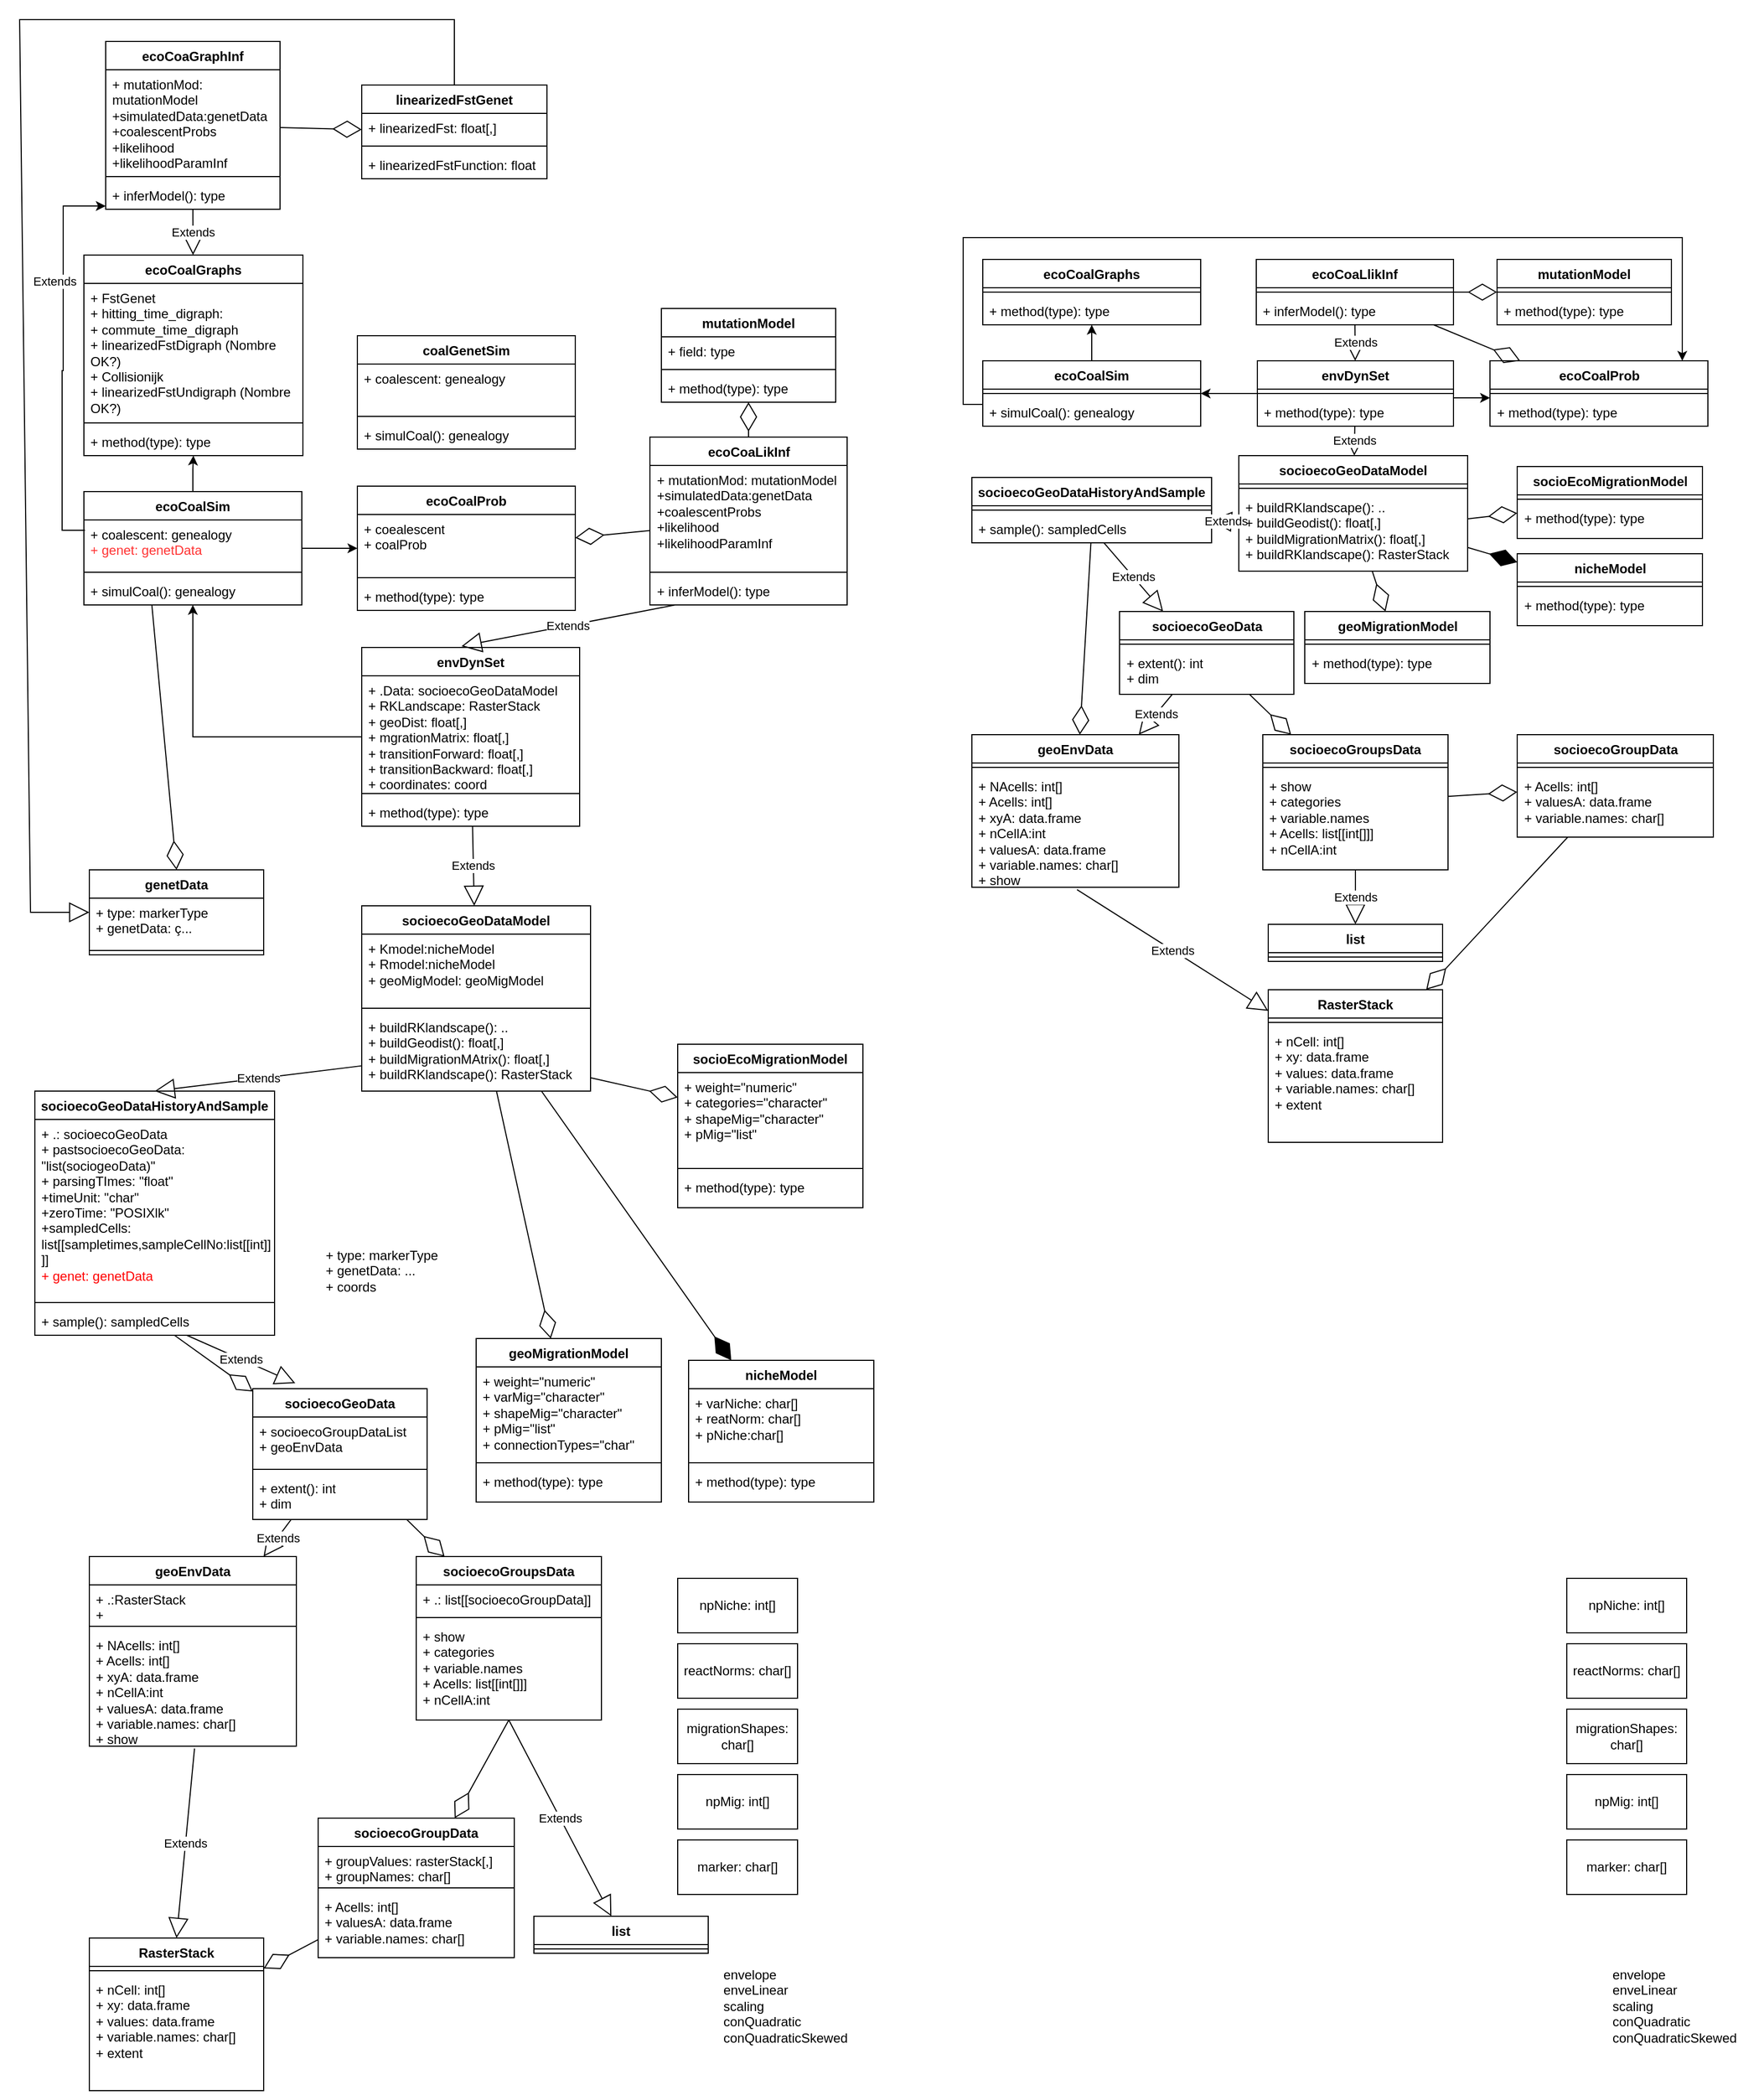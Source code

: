 <mxfile version="24.7.7">
  <diagram name="Page-1" id="Z6gb0_KSrEABv9Jm1-kw">
    <mxGraphModel dx="1605" dy="2211" grid="1" gridSize="10" guides="1" tooltips="1" connect="1" arrows="1" fold="1" page="1" pageScale="1" pageWidth="827" pageHeight="1169" math="0" shadow="0">
      <root>
        <mxCell id="0" />
        <mxCell id="1" parent="0" />
        <mxCell id="n09aio_ZxcxyVlvb_FAy-2" value="&lt;div&gt;RasterStack&lt;/div&gt;" style="swimlane;fontStyle=1;align=center;verticalAlign=top;childLayout=stackLayout;horizontal=1;startSize=26;horizontalStack=0;resizeParent=1;resizeParentMax=0;resizeLast=0;collapsible=1;marginBottom=0;whiteSpace=wrap;html=1;" parent="1" vertex="1">
          <mxGeometry x="94" y="700" width="160" height="140" as="geometry" />
        </mxCell>
        <mxCell id="Zex_I4kqIBt21-otJFnS-11" value="" style="line;strokeWidth=1;fillColor=none;align=left;verticalAlign=middle;spacingTop=-1;spacingLeft=3;spacingRight=3;rotatable=0;labelPosition=right;points=[];portConstraint=eastwest;strokeColor=inherit;" parent="n09aio_ZxcxyVlvb_FAy-2" vertex="1">
          <mxGeometry y="26" width="160" height="8" as="geometry" />
        </mxCell>
        <mxCell id="Zex_I4kqIBt21-otJFnS-9" value="&lt;div&gt;+ nCell: int[]&lt;br&gt;&lt;/div&gt;&lt;div&gt;+ xy: data.frame&lt;/div&gt;&lt;div&gt;+ values: data.frame&lt;/div&gt;&lt;div&gt;+ variable.names: char[]&lt;/div&gt;&lt;div&gt;+ extent&lt;br&gt;&lt;/div&gt;" style="text;strokeColor=none;fillColor=none;align=left;verticalAlign=top;spacingLeft=4;spacingRight=4;overflow=hidden;rotatable=0;points=[[0,0.5],[1,0.5]];portConstraint=eastwest;whiteSpace=wrap;html=1;" parent="n09aio_ZxcxyVlvb_FAy-2" vertex="1">
          <mxGeometry y="34" width="160" height="106" as="geometry" />
        </mxCell>
        <mxCell id="n09aio_ZxcxyVlvb_FAy-6" value="geoEnvData" style="swimlane;fontStyle=1;align=center;verticalAlign=top;childLayout=stackLayout;horizontal=1;startSize=26;horizontalStack=0;resizeParent=1;resizeParentMax=0;resizeLast=0;collapsible=1;marginBottom=0;whiteSpace=wrap;html=1;" parent="1" vertex="1">
          <mxGeometry x="94" y="350" width="190" height="174" as="geometry" />
        </mxCell>
        <mxCell id="Zex_I4kqIBt21-otJFnS-4" value="&lt;div&gt;+ .:RasterStack&lt;br&gt;&lt;/div&gt;&lt;div&gt;&lt;div&gt;+ layerConnectionTypes:character&lt;br&gt;&lt;/div&gt;&lt;/div&gt;" style="text;strokeColor=none;fillColor=none;align=left;verticalAlign=top;spacingLeft=4;spacingRight=4;overflow=hidden;rotatable=0;points=[[0,0.5],[1,0.5]];portConstraint=eastwest;whiteSpace=wrap;html=1;" parent="n09aio_ZxcxyVlvb_FAy-6" vertex="1">
          <mxGeometry y="26" width="190" height="34" as="geometry" />
        </mxCell>
        <mxCell id="Zex_I4kqIBt21-otJFnS-7" value="" style="line;strokeWidth=1;fillColor=none;align=left;verticalAlign=middle;spacingTop=-1;spacingLeft=3;spacingRight=3;rotatable=0;labelPosition=right;points=[];portConstraint=eastwest;strokeColor=inherit;" parent="n09aio_ZxcxyVlvb_FAy-6" vertex="1">
          <mxGeometry y="60" width="190" height="8" as="geometry" />
        </mxCell>
        <mxCell id="n09aio_ZxcxyVlvb_FAy-9" value="&lt;div&gt;+ NAcells: int[]&lt;br&gt;&lt;/div&gt;&lt;div&gt;+ Acells: int[]&lt;/div&gt;&lt;div&gt;+ xyA: data.frame&lt;/div&gt;&lt;div&gt;+ nCellA:int&lt;/div&gt;&lt;div&gt;+ valuesA: data.frame&lt;/div&gt;&lt;div&gt;+ variable.names: char[]&lt;/div&gt;&lt;div&gt;+ show&lt;br&gt;&lt;/div&gt;" style="text;strokeColor=none;fillColor=none;align=left;verticalAlign=top;spacingLeft=4;spacingRight=4;overflow=hidden;rotatable=0;points=[[0,0.5],[1,0.5]];portConstraint=eastwest;whiteSpace=wrap;html=1;" parent="n09aio_ZxcxyVlvb_FAy-6" vertex="1">
          <mxGeometry y="68" width="190" height="106" as="geometry" />
        </mxCell>
        <mxCell id="n09aio_ZxcxyVlvb_FAy-16" value="Extends" style="endArrow=block;endSize=16;endFill=0;html=1;rounded=0;entryX=0.5;entryY=0;entryDx=0;entryDy=0;exitX=0.508;exitY=1.021;exitDx=0;exitDy=0;exitPerimeter=0;" parent="1" source="n09aio_ZxcxyVlvb_FAy-9" target="n09aio_ZxcxyVlvb_FAy-2" edge="1">
          <mxGeometry width="160" relative="1" as="geometry">
            <mxPoint x="84" y="620" as="sourcePoint" />
            <mxPoint x="244" y="620" as="targetPoint" />
          </mxGeometry>
        </mxCell>
        <mxCell id="n09aio_ZxcxyVlvb_FAy-24" value="socioecoGroupsData" style="swimlane;fontStyle=1;align=center;verticalAlign=top;childLayout=stackLayout;horizontal=1;startSize=26;horizontalStack=0;resizeParent=1;resizeParentMax=0;resizeLast=0;collapsible=1;marginBottom=0;whiteSpace=wrap;html=1;" parent="1" vertex="1">
          <mxGeometry x="394" y="350" width="170" height="150" as="geometry" />
        </mxCell>
        <mxCell id="n09aio_ZxcxyVlvb_FAy-25" value="+ .: list[[socioecoGroupData]]" style="text;strokeColor=none;fillColor=none;align=left;verticalAlign=top;spacingLeft=4;spacingRight=4;overflow=hidden;rotatable=0;points=[[0,0.5],[1,0.5]];portConstraint=eastwest;whiteSpace=wrap;html=1;" parent="n09aio_ZxcxyVlvb_FAy-24" vertex="1">
          <mxGeometry y="26" width="170" height="26" as="geometry" />
        </mxCell>
        <mxCell id="n09aio_ZxcxyVlvb_FAy-26" value="" style="line;strokeWidth=1;fillColor=none;align=left;verticalAlign=middle;spacingTop=-1;spacingLeft=3;spacingRight=3;rotatable=0;labelPosition=right;points=[];portConstraint=eastwest;strokeColor=inherit;" parent="n09aio_ZxcxyVlvb_FAy-24" vertex="1">
          <mxGeometry y="52" width="170" height="8" as="geometry" />
        </mxCell>
        <mxCell id="n09aio_ZxcxyVlvb_FAy-27" value="&lt;div&gt;+ show&lt;/div&gt;&lt;div&gt;+ categories&lt;/div&gt;&lt;div&gt;+ variable.names&lt;br&gt;&lt;/div&gt;&lt;div&gt;&lt;div&gt;+ Acells: list[[int[]]]&lt;/div&gt;&lt;/div&gt;&lt;div&gt;+ nCellA:int&lt;/div&gt;" style="text;strokeColor=none;fillColor=none;align=left;verticalAlign=top;spacingLeft=4;spacingRight=4;overflow=hidden;rotatable=0;points=[[0,0.5],[1,0.5]];portConstraint=eastwest;whiteSpace=wrap;html=1;" parent="n09aio_ZxcxyVlvb_FAy-24" vertex="1">
          <mxGeometry y="60" width="170" height="90" as="geometry" />
        </mxCell>
        <mxCell id="n09aio_ZxcxyVlvb_FAy-28" value="list" style="swimlane;fontStyle=1;align=center;verticalAlign=top;childLayout=stackLayout;horizontal=1;startSize=26;horizontalStack=0;resizeParent=1;resizeParentMax=0;resizeLast=0;collapsible=1;marginBottom=0;whiteSpace=wrap;html=1;" parent="1" vertex="1">
          <mxGeometry x="502" y="680" width="160" height="34" as="geometry" />
        </mxCell>
        <mxCell id="n09aio_ZxcxyVlvb_FAy-29" value="" style="line;strokeWidth=1;fillColor=none;align=left;verticalAlign=middle;spacingTop=-1;spacingLeft=3;spacingRight=3;rotatable=0;labelPosition=right;points=[];portConstraint=eastwest;strokeColor=inherit;" parent="n09aio_ZxcxyVlvb_FAy-28" vertex="1">
          <mxGeometry y="26" width="160" height="8" as="geometry" />
        </mxCell>
        <mxCell id="n09aio_ZxcxyVlvb_FAy-30" value="Extends" style="endArrow=block;endSize=16;endFill=0;html=1;rounded=0;exitX=0.5;exitY=1;exitDx=0;exitDy=0;" parent="1" source="n09aio_ZxcxyVlvb_FAy-24" target="n09aio_ZxcxyVlvb_FAy-28" edge="1">
          <mxGeometry width="160" relative="1" as="geometry">
            <mxPoint x="514" y="550" as="sourcePoint" />
            <mxPoint x="394" y="600" as="targetPoint" />
          </mxGeometry>
        </mxCell>
        <mxCell id="n09aio_ZxcxyVlvb_FAy-31" value="" style="endArrow=diamondThin;endFill=0;endSize=24;html=1;rounded=0;exitX=0.5;exitY=1;exitDx=0;exitDy=0;" parent="1" source="n09aio_ZxcxyVlvb_FAy-24" target="euh3f-BjxaFIM77-lD3N-1" edge="1">
          <mxGeometry width="160" relative="1" as="geometry">
            <mxPoint x="514" y="610" as="sourcePoint" />
            <mxPoint x="394" y="580" as="targetPoint" />
          </mxGeometry>
        </mxCell>
        <mxCell id="n09aio_ZxcxyVlvb_FAy-32" value="socioecoGeoData" style="swimlane;fontStyle=1;align=center;verticalAlign=top;childLayout=stackLayout;horizontal=1;startSize=26;horizontalStack=0;resizeParent=1;resizeParentMax=0;resizeLast=0;collapsible=1;marginBottom=0;whiteSpace=wrap;html=1;" parent="1" vertex="1">
          <mxGeometry x="244" y="196" width="160" height="120" as="geometry" />
        </mxCell>
        <mxCell id="n09aio_ZxcxyVlvb_FAy-33" value="&lt;div&gt;+&amp;nbsp;socioecoGroupDataList&lt;/div&gt;&lt;div&gt;+ geoEnvData&lt;/div&gt;" style="text;strokeColor=none;fillColor=none;align=left;verticalAlign=top;spacingLeft=4;spacingRight=4;overflow=hidden;rotatable=0;points=[[0,0.5],[1,0.5]];portConstraint=eastwest;whiteSpace=wrap;html=1;" parent="n09aio_ZxcxyVlvb_FAy-32" vertex="1">
          <mxGeometry y="26" width="160" height="44" as="geometry" />
        </mxCell>
        <mxCell id="n09aio_ZxcxyVlvb_FAy-34" value="" style="line;strokeWidth=1;fillColor=none;align=left;verticalAlign=middle;spacingTop=-1;spacingLeft=3;spacingRight=3;rotatable=0;labelPosition=right;points=[];portConstraint=eastwest;strokeColor=inherit;" parent="n09aio_ZxcxyVlvb_FAy-32" vertex="1">
          <mxGeometry y="70" width="160" height="8" as="geometry" />
        </mxCell>
        <mxCell id="n09aio_ZxcxyVlvb_FAy-35" value="&lt;div&gt;+ extent(): int&lt;/div&gt;&lt;div&gt;+ dim&lt;br&gt;&lt;/div&gt;" style="text;strokeColor=none;fillColor=none;align=left;verticalAlign=top;spacingLeft=4;spacingRight=4;overflow=hidden;rotatable=0;points=[[0,0.5],[1,0.5]];portConstraint=eastwest;whiteSpace=wrap;html=1;" parent="n09aio_ZxcxyVlvb_FAy-32" vertex="1">
          <mxGeometry y="78" width="160" height="42" as="geometry" />
        </mxCell>
        <mxCell id="euh3f-BjxaFIM77-lD3N-1" value="socioecoGroupData" style="swimlane;fontStyle=1;align=center;verticalAlign=top;childLayout=stackLayout;horizontal=1;startSize=26;horizontalStack=0;resizeParent=1;resizeParentMax=0;resizeLast=0;collapsible=1;marginBottom=0;whiteSpace=wrap;html=1;" parent="1" vertex="1">
          <mxGeometry x="304" y="590" width="180" height="128" as="geometry" />
        </mxCell>
        <mxCell id="euh3f-BjxaFIM77-lD3N-2" value="&lt;div&gt;+ groupValues: rasterStack[,]&lt;/div&gt;&lt;div&gt;+ groupNames: char[]&lt;/div&gt;" style="text;strokeColor=none;fillColor=none;align=left;verticalAlign=top;spacingLeft=4;spacingRight=4;overflow=hidden;rotatable=0;points=[[0,0.5],[1,0.5]];portConstraint=eastwest;whiteSpace=wrap;html=1;" parent="euh3f-BjxaFIM77-lD3N-1" vertex="1">
          <mxGeometry y="26" width="180" height="34" as="geometry" />
        </mxCell>
        <mxCell id="euh3f-BjxaFIM77-lD3N-3" value="" style="line;strokeWidth=1;fillColor=none;align=left;verticalAlign=middle;spacingTop=-1;spacingLeft=3;spacingRight=3;rotatable=0;labelPosition=right;points=[];portConstraint=eastwest;strokeColor=inherit;" parent="euh3f-BjxaFIM77-lD3N-1" vertex="1">
          <mxGeometry y="60" width="180" height="8" as="geometry" />
        </mxCell>
        <mxCell id="euh3f-BjxaFIM77-lD3N-4" value="&lt;div&gt;+ Acells: int[]&lt;/div&gt;&lt;div&gt;+ valuesA: data.frame&lt;/div&gt;&lt;div&gt;+ variable.names: char[]&lt;br&gt;&lt;/div&gt;" style="text;strokeColor=none;fillColor=none;align=left;verticalAlign=top;spacingLeft=4;spacingRight=4;overflow=hidden;rotatable=0;points=[[0,0.5],[1,0.5]];portConstraint=eastwest;whiteSpace=wrap;html=1;" parent="euh3f-BjxaFIM77-lD3N-1" vertex="1">
          <mxGeometry y="68" width="180" height="60" as="geometry" />
        </mxCell>
        <mxCell id="euh3f-BjxaFIM77-lD3N-5" value="nicheModel" style="swimlane;fontStyle=1;align=center;verticalAlign=top;childLayout=stackLayout;horizontal=1;startSize=26;horizontalStack=0;resizeParent=1;resizeParentMax=0;resizeLast=0;collapsible=1;marginBottom=0;whiteSpace=wrap;html=1;" parent="1" vertex="1">
          <mxGeometry x="644" y="170" width="170" height="130" as="geometry" />
        </mxCell>
        <mxCell id="euh3f-BjxaFIM77-lD3N-6" value="&lt;div&gt;+ varNiche: char[]&lt;/div&gt;&lt;div&gt;+ reatNorm: char[]&lt;/div&gt;&lt;div&gt;+ pNiche:char[]&lt;/div&gt;" style="text;strokeColor=none;fillColor=none;align=left;verticalAlign=top;spacingLeft=4;spacingRight=4;overflow=hidden;rotatable=0;points=[[0,0.5],[1,0.5]];portConstraint=eastwest;whiteSpace=wrap;html=1;" parent="euh3f-BjxaFIM77-lD3N-5" vertex="1">
          <mxGeometry y="26" width="170" height="64" as="geometry" />
        </mxCell>
        <mxCell id="euh3f-BjxaFIM77-lD3N-7" value="" style="line;strokeWidth=1;fillColor=none;align=left;verticalAlign=middle;spacingTop=-1;spacingLeft=3;spacingRight=3;rotatable=0;labelPosition=right;points=[];portConstraint=eastwest;strokeColor=inherit;" parent="euh3f-BjxaFIM77-lD3N-5" vertex="1">
          <mxGeometry y="90" width="170" height="8" as="geometry" />
        </mxCell>
        <mxCell id="euh3f-BjxaFIM77-lD3N-8" value="+ method(type): type" style="text;strokeColor=none;fillColor=none;align=left;verticalAlign=top;spacingLeft=4;spacingRight=4;overflow=hidden;rotatable=0;points=[[0,0.5],[1,0.5]];portConstraint=eastwest;whiteSpace=wrap;html=1;" parent="euh3f-BjxaFIM77-lD3N-5" vertex="1">
          <mxGeometry y="98" width="170" height="32" as="geometry" />
        </mxCell>
        <mxCell id="euh3f-BjxaFIM77-lD3N-13" value="npNiche: int[]" style="html=1;whiteSpace=wrap;" parent="1" vertex="1">
          <mxGeometry x="634" y="370" width="110" height="50" as="geometry" />
        </mxCell>
        <mxCell id="euh3f-BjxaFIM77-lD3N-15" value="reactNorms: char[]" style="html=1;whiteSpace=wrap;" parent="1" vertex="1">
          <mxGeometry x="634" y="430" width="110" height="50" as="geometry" />
        </mxCell>
        <mxCell id="euh3f-BjxaFIM77-lD3N-16" value="migrationShapes: char[]" style="html=1;whiteSpace=wrap;" parent="1" vertex="1">
          <mxGeometry x="634" y="490" width="110" height="50" as="geometry" />
        </mxCell>
        <mxCell id="euh3f-BjxaFIM77-lD3N-17" value="npMig: int[]" style="html=1;whiteSpace=wrap;" parent="1" vertex="1">
          <mxGeometry x="634" y="550" width="110" height="50" as="geometry" />
        </mxCell>
        <mxCell id="euh3f-BjxaFIM77-lD3N-23" value="geoMigrationModel" style="swimlane;fontStyle=1;align=center;verticalAlign=top;childLayout=stackLayout;horizontal=1;startSize=26;horizontalStack=0;resizeParent=1;resizeParentMax=0;resizeLast=0;collapsible=1;marginBottom=0;whiteSpace=wrap;html=1;" parent="1" vertex="1">
          <mxGeometry x="449" y="150" width="170" height="150" as="geometry" />
        </mxCell>
        <mxCell id="euh3f-BjxaFIM77-lD3N-24" value="&lt;div&gt;+ weight=&quot;numeric&quot;&lt;/div&gt;&lt;div&gt;+ varMig=&quot;character&quot;&lt;/div&gt;&lt;div&gt;+ shapeMig=&quot;character&quot;&lt;/div&gt;&lt;div&gt;+ pMig=&quot;list&quot;&lt;/div&gt;&lt;div&gt;+ connectionTypes=&quot;char&quot;&lt;/div&gt;" style="text;strokeColor=none;fillColor=none;align=left;verticalAlign=top;spacingLeft=4;spacingRight=4;overflow=hidden;rotatable=0;points=[[0,0.5],[1,0.5]];portConstraint=eastwest;whiteSpace=wrap;html=1;" parent="euh3f-BjxaFIM77-lD3N-23" vertex="1">
          <mxGeometry y="26" width="170" height="84" as="geometry" />
        </mxCell>
        <mxCell id="euh3f-BjxaFIM77-lD3N-25" value="" style="line;strokeWidth=1;fillColor=none;align=left;verticalAlign=middle;spacingTop=-1;spacingLeft=3;spacingRight=3;rotatable=0;labelPosition=right;points=[];portConstraint=eastwest;strokeColor=inherit;" parent="euh3f-BjxaFIM77-lD3N-23" vertex="1">
          <mxGeometry y="110" width="170" height="8" as="geometry" />
        </mxCell>
        <mxCell id="euh3f-BjxaFIM77-lD3N-26" value="+ method(type): type" style="text;strokeColor=none;fillColor=none;align=left;verticalAlign=top;spacingLeft=4;spacingRight=4;overflow=hidden;rotatable=0;points=[[0,0.5],[1,0.5]];portConstraint=eastwest;whiteSpace=wrap;html=1;" parent="euh3f-BjxaFIM77-lD3N-23" vertex="1">
          <mxGeometry y="118" width="170" height="32" as="geometry" />
        </mxCell>
        <mxCell id="euh3f-BjxaFIM77-lD3N-28" value="socioecoGeoDataHistoryAndSample" style="swimlane;fontStyle=1;align=center;verticalAlign=top;childLayout=stackLayout;horizontal=1;startSize=26;horizontalStack=0;resizeParent=1;resizeParentMax=0;resizeLast=0;collapsible=1;marginBottom=0;whiteSpace=wrap;html=1;" parent="1" vertex="1">
          <mxGeometry x="44" y="-77" width="220" height="224" as="geometry" />
        </mxCell>
        <mxCell id="euh3f-BjxaFIM77-lD3N-29" value="&lt;div&gt;+ .: socioecoGeoData&lt;/div&gt;&lt;div&gt;+ pastsocioecoGeoData: &quot;list(sociogeoData)&quot;&lt;br&gt;&lt;/div&gt;&lt;div&gt;+ parsingTImes: &quot;float&quot;&lt;/div&gt;&lt;div&gt;+timeUnit: &quot;char&quot;&lt;/div&gt;&lt;div&gt;+zeroTime: &quot;POSIXlk&quot;&lt;/div&gt;&lt;div&gt;+sampledCells: list[[sampletimes,sampleCellNo:list[[int]] ]]&lt;/div&gt;&lt;div&gt;&lt;font color=&quot;#ff0000&quot;&gt;+ genet: genetData&lt;/font&gt;&lt;br&gt;&lt;/div&gt;&lt;div&gt;&lt;br&gt;&lt;/div&gt;&lt;div&gt;&lt;br&gt;&lt;/div&gt;" style="text;strokeColor=none;fillColor=none;align=left;verticalAlign=top;spacingLeft=4;spacingRight=4;overflow=hidden;rotatable=0;points=[[0,0.5],[1,0.5]];portConstraint=eastwest;whiteSpace=wrap;html=1;" parent="euh3f-BjxaFIM77-lD3N-28" vertex="1">
          <mxGeometry y="26" width="220" height="164" as="geometry" />
        </mxCell>
        <mxCell id="euh3f-BjxaFIM77-lD3N-30" value="" style="line;strokeWidth=1;fillColor=none;align=left;verticalAlign=middle;spacingTop=-1;spacingLeft=3;spacingRight=3;rotatable=0;labelPosition=right;points=[];portConstraint=eastwest;strokeColor=inherit;" parent="euh3f-BjxaFIM77-lD3N-28" vertex="1">
          <mxGeometry y="190" width="220" height="8" as="geometry" />
        </mxCell>
        <mxCell id="euh3f-BjxaFIM77-lD3N-31" value="+ sample(): sampledCells" style="text;strokeColor=none;fillColor=none;align=left;verticalAlign=top;spacingLeft=4;spacingRight=4;overflow=hidden;rotatable=0;points=[[0,0.5],[1,0.5]];portConstraint=eastwest;whiteSpace=wrap;html=1;" parent="euh3f-BjxaFIM77-lD3N-28" vertex="1">
          <mxGeometry y="198" width="220" height="26" as="geometry" />
        </mxCell>
        <mxCell id="euh3f-BjxaFIM77-lD3N-33" value="" style="endArrow=diamondThin;endFill=0;endSize=24;html=1;rounded=0;entryX=0.153;entryY=0;entryDx=0;entryDy=0;entryPerimeter=0;" parent="1" source="n09aio_ZxcxyVlvb_FAy-32" target="n09aio_ZxcxyVlvb_FAy-24" edge="1">
          <mxGeometry width="160" relative="1" as="geometry">
            <mxPoint x="314" y="310" as="sourcePoint" />
            <mxPoint x="184" y="410" as="targetPoint" />
          </mxGeometry>
        </mxCell>
        <mxCell id="euh3f-BjxaFIM77-lD3N-34" value="" style="endArrow=diamondThin;endFill=0;endSize=24;html=1;rounded=0;" parent="1" source="euh3f-BjxaFIM77-lD3N-31" target="n09aio_ZxcxyVlvb_FAy-32" edge="1">
          <mxGeometry width="160" relative="1" as="geometry">
            <mxPoint x="330" y="332" as="sourcePoint" />
            <mxPoint x="430" y="360" as="targetPoint" />
          </mxGeometry>
        </mxCell>
        <mxCell id="euh3f-BjxaFIM77-lD3N-35" value="socioecoGeoDataModel" style="swimlane;fontStyle=1;align=center;verticalAlign=top;childLayout=stackLayout;horizontal=1;startSize=26;horizontalStack=0;resizeParent=1;resizeParentMax=0;resizeLast=0;collapsible=1;marginBottom=0;whiteSpace=wrap;html=1;" parent="1" vertex="1">
          <mxGeometry x="344" y="-247" width="210" height="170" as="geometry" />
        </mxCell>
        <mxCell id="euh3f-BjxaFIM77-lD3N-36" value="&lt;div&gt;+ Kmodel:nicheModel&lt;br&gt;&lt;/div&gt;&lt;div&gt;+ Rmodel:nicheModel&lt;/div&gt;&lt;div&gt;+ geoMigModel: geoMigModel&lt;br&gt;&lt;/div&gt;" style="text;strokeColor=none;fillColor=none;align=left;verticalAlign=top;spacingLeft=4;spacingRight=4;overflow=hidden;rotatable=0;points=[[0,0.5],[1,0.5]];portConstraint=eastwest;whiteSpace=wrap;html=1;" parent="euh3f-BjxaFIM77-lD3N-35" vertex="1">
          <mxGeometry y="26" width="210" height="64" as="geometry" />
        </mxCell>
        <mxCell id="euh3f-BjxaFIM77-lD3N-37" value="" style="line;strokeWidth=1;fillColor=none;align=left;verticalAlign=middle;spacingTop=-1;spacingLeft=3;spacingRight=3;rotatable=0;labelPosition=right;points=[];portConstraint=eastwest;strokeColor=inherit;" parent="euh3f-BjxaFIM77-lD3N-35" vertex="1">
          <mxGeometry y="90" width="210" height="8" as="geometry" />
        </mxCell>
        <mxCell id="euh3f-BjxaFIM77-lD3N-38" value="&lt;div&gt;&lt;div&gt;+ buildRKlandscape(): ..&lt;/div&gt;&lt;div&gt;+ buildGeodist(): float[,]&lt;br&gt;&lt;/div&gt;&lt;div&gt;+ buildMigrationMAtrix(): float[,]&lt;/div&gt;+ buildRKlandscape(): RasterStack&lt;/div&gt;" style="text;strokeColor=none;fillColor=none;align=left;verticalAlign=top;spacingLeft=4;spacingRight=4;overflow=hidden;rotatable=0;points=[[0,0.5],[1,0.5]];portConstraint=eastwest;whiteSpace=wrap;html=1;" parent="euh3f-BjxaFIM77-lD3N-35" vertex="1">
          <mxGeometry y="98" width="210" height="72" as="geometry" />
        </mxCell>
        <mxCell id="euh3f-BjxaFIM77-lD3N-40" value="Extends" style="endArrow=block;endSize=16;endFill=0;html=1;rounded=0;entryX=0.5;entryY=0;entryDx=0;entryDy=0;" parent="1" source="euh3f-BjxaFIM77-lD3N-38" target="euh3f-BjxaFIM77-lD3N-28" edge="1">
          <mxGeometry width="160" relative="1" as="geometry">
            <mxPoint x="394" y="50" as="sourcePoint" />
            <mxPoint x="554" y="50" as="targetPoint" />
          </mxGeometry>
        </mxCell>
        <mxCell id="euh3f-BjxaFIM77-lD3N-42" value="" style="endArrow=diamondThin;endFill=0;endSize=24;html=1;rounded=0;" parent="1" source="euh3f-BjxaFIM77-lD3N-35" target="euh3f-BjxaFIM77-lD3N-23" edge="1">
          <mxGeometry width="160" relative="1" as="geometry">
            <mxPoint x="485" y="-6" as="sourcePoint" />
            <mxPoint x="505" y="180" as="targetPoint" />
          </mxGeometry>
        </mxCell>
        <mxCell id="euh3f-BjxaFIM77-lD3N-45" value="" style="endArrow=diamondThin;endFill=1;endSize=24;html=1;rounded=0;" parent="1" source="euh3f-BjxaFIM77-lD3N-35" target="euh3f-BjxaFIM77-lD3N-5" edge="1">
          <mxGeometry width="160" relative="1" as="geometry">
            <mxPoint x="394" y="110" as="sourcePoint" />
            <mxPoint x="494" y="170" as="targetPoint" />
          </mxGeometry>
        </mxCell>
        <mxCell id="euh3f-BjxaFIM77-lD3N-46" value="" style="endArrow=diamondThin;endFill=0;endSize=24;html=1;rounded=0;" parent="1" source="euh3f-BjxaFIM77-lD3N-1" target="n09aio_ZxcxyVlvb_FAy-2" edge="1">
          <mxGeometry width="160" relative="1" as="geometry">
            <mxPoint x="224" y="600" as="sourcePoint" />
            <mxPoint x="432" y="600" as="targetPoint" />
          </mxGeometry>
        </mxCell>
        <mxCell id="Zex_I4kqIBt21-otJFnS-1" value="Extends" style="endArrow=block;endSize=16;endFill=0;html=1;rounded=0;entryX=0.25;entryY=0;entryDx=0;entryDy=0;" parent="1" source="euh3f-BjxaFIM77-lD3N-31" edge="1">
          <mxGeometry width="160" relative="1" as="geometry">
            <mxPoint x="295.078" y="129" as="sourcePoint" />
            <mxPoint x="283" y="191" as="targetPoint" />
          </mxGeometry>
        </mxCell>
        <mxCell id="Zex_I4kqIBt21-otJFnS-8" value="Extends" style="endArrow=block;endSize=16;endFill=0;html=1;rounded=0;" parent="1" source="n09aio_ZxcxyVlvb_FAy-32" target="n09aio_ZxcxyVlvb_FAy-6" edge="1">
          <mxGeometry width="160" relative="1" as="geometry">
            <mxPoint x="313" y="134" as="sourcePoint" />
            <mxPoint x="154" y="240" as="targetPoint" />
          </mxGeometry>
        </mxCell>
        <mxCell id="HW8FJVynJS46o8FaBS7P-1" value="envelope&#xa;enveLinear&#xa;scaling&#xa;conQuadratic&#xa;conQuadraticSkewed&#xa;&#xa;" style="text;whiteSpace=wrap;" parent="1" vertex="1">
          <mxGeometry x="674" y="720" width="140" height="40" as="geometry" />
        </mxCell>
        <mxCell id="_K4OWj6VhO3JEERv6Nd--5" value="" style="edgeStyle=orthogonalEdgeStyle;rounded=0;orthogonalLoop=1;jettySize=auto;html=1;" parent="1" source="mUlPBs0OehojVBWcTJut-1" target="_K4OWj6VhO3JEERv6Nd--1" edge="1">
          <mxGeometry relative="1" as="geometry" />
        </mxCell>
        <mxCell id="_K4OWj6VhO3JEERv6Nd--15" value="" style="edgeStyle=orthogonalEdgeStyle;rounded=0;orthogonalLoop=1;jettySize=auto;html=1;" parent="1" source="_K4OWj6VhO3JEERv6Nd--1" target="_K4OWj6VhO3JEERv6Nd--6" edge="1">
          <mxGeometry relative="1" as="geometry" />
        </mxCell>
        <mxCell id="mUlPBs0OehojVBWcTJut-1" value="envDynSet" style="swimlane;fontStyle=1;align=center;verticalAlign=top;childLayout=stackLayout;horizontal=1;startSize=26;horizontalStack=0;resizeParent=1;resizeParentMax=0;resizeLast=0;collapsible=1;marginBottom=0;whiteSpace=wrap;html=1;" parent="1" vertex="1">
          <mxGeometry x="344" y="-484" width="200" height="164" as="geometry" />
        </mxCell>
        <mxCell id="mUlPBs0OehojVBWcTJut-2" value="&lt;div&gt;+ .Data: socioecoGeoDataModel&lt;br&gt;&lt;/div&gt;&lt;div&gt;+ RKLandscape: RasterStack&lt;/div&gt;&lt;div&gt;&lt;div&gt;+ geoDist: float[,]&lt;/div&gt;+ mgrationMatrix: float[,]&lt;/div&gt;+ transitionForward: float[,]&lt;div&gt;+ transitionBackward: float[,]&lt;/div&gt;&lt;div&gt;+ coordinates: coord&lt;br&gt;&lt;/div&gt;&lt;br&gt;&lt;div&gt;&lt;br&gt;&lt;/div&gt;&lt;div&gt;&lt;br&gt;&lt;/div&gt;" style="text;strokeColor=none;fillColor=none;align=left;verticalAlign=top;spacingLeft=4;spacingRight=4;overflow=hidden;rotatable=0;points=[[0,0.5],[1,0.5]];portConstraint=eastwest;whiteSpace=wrap;html=1;" parent="mUlPBs0OehojVBWcTJut-1" vertex="1">
          <mxGeometry y="26" width="200" height="104" as="geometry" />
        </mxCell>
        <mxCell id="mUlPBs0OehojVBWcTJut-3" value="" style="line;strokeWidth=1;fillColor=none;align=left;verticalAlign=middle;spacingTop=-1;spacingLeft=3;spacingRight=3;rotatable=0;labelPosition=right;points=[];portConstraint=eastwest;strokeColor=inherit;" parent="mUlPBs0OehojVBWcTJut-1" vertex="1">
          <mxGeometry y="130" width="200" height="8" as="geometry" />
        </mxCell>
        <mxCell id="mUlPBs0OehojVBWcTJut-4" value="+ method(type): type" style="text;strokeColor=none;fillColor=none;align=left;verticalAlign=top;spacingLeft=4;spacingRight=4;overflow=hidden;rotatable=0;points=[[0,0.5],[1,0.5]];portConstraint=eastwest;whiteSpace=wrap;html=1;" parent="mUlPBs0OehojVBWcTJut-1" vertex="1">
          <mxGeometry y="138" width="200" height="26" as="geometry" />
        </mxCell>
        <mxCell id="mUlPBs0OehojVBWcTJut-6" value="Extends" style="endArrow=block;endSize=16;endFill=0;html=1;rounded=0;" parent="1" source="mUlPBs0OehojVBWcTJut-1" target="euh3f-BjxaFIM77-lD3N-35" edge="1">
          <mxGeometry width="160" relative="1" as="geometry">
            <mxPoint x="454" y="-34" as="sourcePoint" />
            <mxPoint x="334" y="-20" as="targetPoint" />
          </mxGeometry>
        </mxCell>
        <mxCell id="_K4OWj6VhO3JEERv6Nd--14" value="" style="edgeStyle=orthogonalEdgeStyle;rounded=0;orthogonalLoop=1;jettySize=auto;html=1;" parent="1" source="_K4OWj6VhO3JEERv6Nd--1" target="_K4OWj6VhO3JEERv6Nd--10" edge="1">
          <mxGeometry relative="1" as="geometry" />
        </mxCell>
        <mxCell id="qsnxfp2OyxdYE0fEjemA-11" style="edgeStyle=orthogonalEdgeStyle;rounded=0;orthogonalLoop=1;jettySize=auto;html=1;exitX=0.005;exitY=0.217;exitDx=0;exitDy=0;exitPerimeter=0;" parent="1" source="_K4OWj6VhO3JEERv6Nd--2" target="c0SSLgtnGO3cboPd4Nja-26" edge="1">
          <mxGeometry relative="1" as="geometry">
            <Array as="points">
              <mxPoint x="69" y="-592" />
              <mxPoint x="69" y="-738" />
              <mxPoint x="70" y="-738" />
              <mxPoint x="70" y="-889" />
            </Array>
          </mxGeometry>
        </mxCell>
        <mxCell id="_K4OWj6VhO3JEERv6Nd--1" value="ecoCoalSim" style="swimlane;fontStyle=1;align=center;verticalAlign=top;childLayout=stackLayout;horizontal=1;startSize=26;horizontalStack=0;resizeParent=1;resizeParentMax=0;resizeLast=0;collapsible=1;marginBottom=0;whiteSpace=wrap;html=1;" parent="1" vertex="1">
          <mxGeometry x="89" y="-627" width="200" height="104" as="geometry" />
        </mxCell>
        <mxCell id="_K4OWj6VhO3JEERv6Nd--2" value="&lt;div&gt;+ coalescent: genealogy&lt;/div&gt;&lt;div&gt;&lt;font color=&quot;#ff3333&quot;&gt;+ genet: genetData&lt;/font&gt;&lt;br&gt;&lt;/div&gt;&lt;div&gt;&lt;br&gt;&lt;div&gt;&lt;br&gt;&lt;br&gt;&lt;/div&gt;&lt;/div&gt;" style="text;strokeColor=none;fillColor=none;align=left;verticalAlign=top;spacingLeft=4;spacingRight=4;overflow=hidden;rotatable=0;points=[[0,0.5],[1,0.5]];portConstraint=eastwest;whiteSpace=wrap;html=1;" parent="_K4OWj6VhO3JEERv6Nd--1" vertex="1">
          <mxGeometry y="26" width="200" height="44" as="geometry" />
        </mxCell>
        <mxCell id="_K4OWj6VhO3JEERv6Nd--3" value="" style="line;strokeWidth=1;fillColor=none;align=left;verticalAlign=middle;spacingTop=-1;spacingLeft=3;spacingRight=3;rotatable=0;labelPosition=right;points=[];portConstraint=eastwest;strokeColor=inherit;" parent="_K4OWj6VhO3JEERv6Nd--1" vertex="1">
          <mxGeometry y="70" width="200" height="8" as="geometry" />
        </mxCell>
        <mxCell id="_K4OWj6VhO3JEERv6Nd--4" value="+ simulCoal(): genealogy" style="text;strokeColor=none;fillColor=none;align=left;verticalAlign=top;spacingLeft=4;spacingRight=4;overflow=hidden;rotatable=0;points=[[0,0.5],[1,0.5]];portConstraint=eastwest;whiteSpace=wrap;html=1;" parent="_K4OWj6VhO3JEERv6Nd--1" vertex="1">
          <mxGeometry y="78" width="200" height="26" as="geometry" />
        </mxCell>
        <mxCell id="_K4OWj6VhO3JEERv6Nd--6" value="ecoCoalGraphs" style="swimlane;fontStyle=1;align=center;verticalAlign=top;childLayout=stackLayout;horizontal=1;startSize=26;horizontalStack=0;resizeParent=1;resizeParentMax=0;resizeLast=0;collapsible=1;marginBottom=0;whiteSpace=wrap;html=1;" parent="1" vertex="1">
          <mxGeometry x="89" y="-844" width="201" height="184" as="geometry" />
        </mxCell>
        <mxCell id="_K4OWj6VhO3JEERv6Nd--7" value="&lt;div&gt;+ FstGenet&lt;br&gt;&lt;/div&gt;&lt;div&gt;+ hitting_time_digraph:&lt;/div&gt;&lt;div&gt;&lt;div&gt;+ commute_time_digraph&lt;/div&gt;&lt;div&gt;+ linearizedFstDigraph (Nombre OK?)&lt;br&gt;&lt;div&gt;+ Collisionijk&lt;/div&gt;+ linearizedFstUndigraph (Nombre OK?)&lt;br&gt;&lt;br&gt;&lt;/div&gt;&lt;/div&gt;" style="text;strokeColor=none;fillColor=none;align=left;verticalAlign=top;spacingLeft=4;spacingRight=4;overflow=hidden;rotatable=0;points=[[0,0.5],[1,0.5]];portConstraint=eastwest;whiteSpace=wrap;html=1;" parent="_K4OWj6VhO3JEERv6Nd--6" vertex="1">
          <mxGeometry y="26" width="201" height="124" as="geometry" />
        </mxCell>
        <mxCell id="_K4OWj6VhO3JEERv6Nd--8" value="" style="line;strokeWidth=1;fillColor=none;align=left;verticalAlign=middle;spacingTop=-1;spacingLeft=3;spacingRight=3;rotatable=0;labelPosition=right;points=[];portConstraint=eastwest;strokeColor=inherit;" parent="_K4OWj6VhO3JEERv6Nd--6" vertex="1">
          <mxGeometry y="150" width="201" height="8" as="geometry" />
        </mxCell>
        <mxCell id="_K4OWj6VhO3JEERv6Nd--9" value="+ method(type): type" style="text;strokeColor=none;fillColor=none;align=left;verticalAlign=top;spacingLeft=4;spacingRight=4;overflow=hidden;rotatable=0;points=[[0,0.5],[1,0.5]];portConstraint=eastwest;whiteSpace=wrap;html=1;" parent="_K4OWj6VhO3JEERv6Nd--6" vertex="1">
          <mxGeometry y="158" width="201" height="26" as="geometry" />
        </mxCell>
        <mxCell id="_K4OWj6VhO3JEERv6Nd--10" value="ecoCoalProb" style="swimlane;fontStyle=1;align=center;verticalAlign=top;childLayout=stackLayout;horizontal=1;startSize=26;horizontalStack=0;resizeParent=1;resizeParentMax=0;resizeLast=0;collapsible=1;marginBottom=0;whiteSpace=wrap;html=1;" parent="1" vertex="1">
          <mxGeometry x="340" y="-632" width="200" height="114" as="geometry" />
        </mxCell>
        <mxCell id="_K4OWj6VhO3JEERv6Nd--11" value="&lt;div&gt;+ coealescent&lt;/div&gt;&lt;div&gt;+ coalProb&lt;/div&gt;&lt;div&gt;&lt;div&gt;&lt;br&gt;&lt;/div&gt;&lt;div&gt;&lt;br&gt;&lt;br&gt;&lt;/div&gt;&lt;/div&gt;" style="text;strokeColor=none;fillColor=none;align=left;verticalAlign=top;spacingLeft=4;spacingRight=4;overflow=hidden;rotatable=0;points=[[0,0.5],[1,0.5]];portConstraint=eastwest;whiteSpace=wrap;html=1;" parent="_K4OWj6VhO3JEERv6Nd--10" vertex="1">
          <mxGeometry y="26" width="200" height="54" as="geometry" />
        </mxCell>
        <mxCell id="_K4OWj6VhO3JEERv6Nd--12" value="" style="line;strokeWidth=1;fillColor=none;align=left;verticalAlign=middle;spacingTop=-1;spacingLeft=3;spacingRight=3;rotatable=0;labelPosition=right;points=[];portConstraint=eastwest;strokeColor=inherit;" parent="_K4OWj6VhO3JEERv6Nd--10" vertex="1">
          <mxGeometry y="80" width="200" height="8" as="geometry" />
        </mxCell>
        <mxCell id="_K4OWj6VhO3JEERv6Nd--13" value="+ method(type): type" style="text;strokeColor=none;fillColor=none;align=left;verticalAlign=top;spacingLeft=4;spacingRight=4;overflow=hidden;rotatable=0;points=[[0,0.5],[1,0.5]];portConstraint=eastwest;whiteSpace=wrap;html=1;" parent="_K4OWj6VhO3JEERv6Nd--10" vertex="1">
          <mxGeometry y="88" width="200" height="26" as="geometry" />
        </mxCell>
        <mxCell id="fhYH8X8L3PKGoM4BoWbg-6" value="socioEcoMigrationModel" style="swimlane;fontStyle=1;align=center;verticalAlign=top;childLayout=stackLayout;horizontal=1;startSize=26;horizontalStack=0;resizeParent=1;resizeParentMax=0;resizeLast=0;collapsible=1;marginBottom=0;whiteSpace=wrap;html=1;" parent="1" vertex="1">
          <mxGeometry x="634" y="-120" width="170" height="150" as="geometry" />
        </mxCell>
        <mxCell id="fhYH8X8L3PKGoM4BoWbg-7" value="&lt;div&gt;+ weight=&quot;numeric&quot;&lt;/div&gt;&lt;div&gt;+ categories=&quot;character&quot;&lt;/div&gt;&lt;div&gt;+ shapeMig=&quot;character&quot;&lt;/div&gt;&lt;div&gt;+ pMig=&quot;list&quot;&lt;/div&gt;" style="text;strokeColor=none;fillColor=none;align=left;verticalAlign=top;spacingLeft=4;spacingRight=4;overflow=hidden;rotatable=0;points=[[0,0.5],[1,0.5]];portConstraint=eastwest;whiteSpace=wrap;html=1;" parent="fhYH8X8L3PKGoM4BoWbg-6" vertex="1">
          <mxGeometry y="26" width="170" height="84" as="geometry" />
        </mxCell>
        <mxCell id="fhYH8X8L3PKGoM4BoWbg-8" value="" style="line;strokeWidth=1;fillColor=none;align=left;verticalAlign=middle;spacingTop=-1;spacingLeft=3;spacingRight=3;rotatable=0;labelPosition=right;points=[];portConstraint=eastwest;strokeColor=inherit;" parent="fhYH8X8L3PKGoM4BoWbg-6" vertex="1">
          <mxGeometry y="110" width="170" height="8" as="geometry" />
        </mxCell>
        <mxCell id="fhYH8X8L3PKGoM4BoWbg-9" value="+ method(type): type" style="text;strokeColor=none;fillColor=none;align=left;verticalAlign=top;spacingLeft=4;spacingRight=4;overflow=hidden;rotatable=0;points=[[0,0.5],[1,0.5]];portConstraint=eastwest;whiteSpace=wrap;html=1;" parent="fhYH8X8L3PKGoM4BoWbg-6" vertex="1">
          <mxGeometry y="118" width="170" height="32" as="geometry" />
        </mxCell>
        <mxCell id="fhYH8X8L3PKGoM4BoWbg-10" value="" style="endArrow=diamondThin;endFill=0;endSize=24;html=1;rounded=0;" parent="1" source="euh3f-BjxaFIM77-lD3N-38" target="fhYH8X8L3PKGoM4BoWbg-7" edge="1">
          <mxGeometry width="160" relative="1" as="geometry">
            <mxPoint x="555" y="-10" as="sourcePoint" />
            <mxPoint x="547" y="160" as="targetPoint" />
          </mxGeometry>
        </mxCell>
        <mxCell id="c0SSLgtnGO3cboPd4Nja-5" value="marker: char[]" style="html=1;whiteSpace=wrap;" parent="1" vertex="1">
          <mxGeometry x="634" y="610" width="110" height="50" as="geometry" />
        </mxCell>
        <mxCell id="c0SSLgtnGO3cboPd4Nja-6" value="ecoCoaLikInf" style="swimlane;fontStyle=1;align=center;verticalAlign=top;childLayout=stackLayout;horizontal=1;startSize=26;horizontalStack=0;resizeParent=1;resizeParentMax=0;resizeLast=0;collapsible=1;marginBottom=0;whiteSpace=wrap;html=1;" parent="1" vertex="1">
          <mxGeometry x="608.5" y="-677" width="181" height="154" as="geometry" />
        </mxCell>
        <mxCell id="c0SSLgtnGO3cboPd4Nja-7" value="&lt;div&gt;+ mutationMod: mutationModel&lt;br&gt;&lt;/div&gt;&lt;div&gt;+simulatedData:genetData&lt;/div&gt;&lt;div&gt;+coalescentProbs&lt;br&gt;+likelihood&lt;/div&gt;&lt;div&gt;+likelihoodParamInf&lt;br&gt;&lt;/div&gt;&lt;div&gt;&lt;br&gt;&lt;/div&gt;" style="text;strokeColor=none;fillColor=none;align=left;verticalAlign=top;spacingLeft=4;spacingRight=4;overflow=hidden;rotatable=0;points=[[0,0.5],[1,0.5]];portConstraint=eastwest;whiteSpace=wrap;html=1;" parent="c0SSLgtnGO3cboPd4Nja-6" vertex="1">
          <mxGeometry y="26" width="181" height="94" as="geometry" />
        </mxCell>
        <mxCell id="c0SSLgtnGO3cboPd4Nja-8" value="" style="line;strokeWidth=1;fillColor=none;align=left;verticalAlign=middle;spacingTop=-1;spacingLeft=3;spacingRight=3;rotatable=0;labelPosition=right;points=[];portConstraint=eastwest;strokeColor=inherit;" parent="c0SSLgtnGO3cboPd4Nja-6" vertex="1">
          <mxGeometry y="120" width="181" height="8" as="geometry" />
        </mxCell>
        <mxCell id="c0SSLgtnGO3cboPd4Nja-9" value="+ inferModel(): type" style="text;strokeColor=none;fillColor=none;align=left;verticalAlign=top;spacingLeft=4;spacingRight=4;overflow=hidden;rotatable=0;points=[[0,0.5],[1,0.5]];portConstraint=eastwest;whiteSpace=wrap;html=1;" parent="c0SSLgtnGO3cboPd4Nja-6" vertex="1">
          <mxGeometry y="128" width="181" height="26" as="geometry" />
        </mxCell>
        <mxCell id="c0SSLgtnGO3cboPd4Nja-10" value="&lt;div&gt;+ type: markerType&lt;/div&gt;&lt;div&gt;+ genetData: ... &lt;br&gt;&lt;/div&gt;&lt;div&gt;+ coords&lt;/div&gt;" style="text;whiteSpace=wrap;html=1;" parent="1" vertex="1">
          <mxGeometry x="309" y="60" width="140" height="70" as="geometry" />
        </mxCell>
        <mxCell id="c0SSLgtnGO3cboPd4Nja-11" value="genetData" style="swimlane;fontStyle=1;align=center;verticalAlign=top;childLayout=stackLayout;horizontal=1;startSize=26;horizontalStack=0;resizeParent=1;resizeParentMax=0;resizeLast=0;collapsible=1;marginBottom=0;whiteSpace=wrap;html=1;" parent="1" vertex="1">
          <mxGeometry x="94" y="-280" width="160" height="78" as="geometry" />
        </mxCell>
        <mxCell id="c0SSLgtnGO3cboPd4Nja-12" value="&lt;div&gt;+ type: markerType&lt;/div&gt;&lt;div&gt;+ genetData: ç...&lt;br&gt;&lt;/div&gt;" style="text;strokeColor=none;fillColor=none;align=left;verticalAlign=top;spacingLeft=4;spacingRight=4;overflow=hidden;rotatable=0;points=[[0,0.5],[1,0.5]];portConstraint=eastwest;whiteSpace=wrap;html=1;" parent="c0SSLgtnGO3cboPd4Nja-11" vertex="1">
          <mxGeometry y="26" width="160" height="44" as="geometry" />
        </mxCell>
        <mxCell id="c0SSLgtnGO3cboPd4Nja-13" value="" style="line;strokeWidth=1;fillColor=none;align=left;verticalAlign=middle;spacingTop=-1;spacingLeft=3;spacingRight=3;rotatable=0;labelPosition=right;points=[];portConstraint=eastwest;strokeColor=inherit;" parent="c0SSLgtnGO3cboPd4Nja-11" vertex="1">
          <mxGeometry y="70" width="160" height="8" as="geometry" />
        </mxCell>
        <mxCell id="c0SSLgtnGO3cboPd4Nja-15" value="" style="endArrow=diamondThin;endFill=0;endSize=24;html=1;rounded=0;entryX=0.5;entryY=0;entryDx=0;entryDy=0;exitX=0.312;exitY=1.009;exitDx=0;exitDy=0;exitPerimeter=0;" parent="1" source="_K4OWj6VhO3JEERv6Nd--4" target="c0SSLgtnGO3cboPd4Nja-11" edge="1">
          <mxGeometry width="160" relative="1" as="geometry">
            <mxPoint x="489" y="510" as="sourcePoint" />
            <mxPoint x="439" y="600" as="targetPoint" />
          </mxGeometry>
        </mxCell>
        <mxCell id="c0SSLgtnGO3cboPd4Nja-16" value="Extends" style="endArrow=block;endSize=16;endFill=0;html=1;rounded=0;entryX=0.458;entryY=-0.007;entryDx=0;entryDy=0;entryPerimeter=0;" parent="1" source="c0SSLgtnGO3cboPd4Nja-9" target="mUlPBs0OehojVBWcTJut-1" edge="1">
          <mxGeometry width="160" relative="1" as="geometry">
            <mxPoint x="459" y="-313" as="sourcePoint" />
            <mxPoint x="449" y="-480" as="targetPoint" />
          </mxGeometry>
        </mxCell>
        <mxCell id="c0SSLgtnGO3cboPd4Nja-17" value="" style="endArrow=diamondThin;endFill=0;endSize=24;html=1;rounded=0;" parent="1" source="c0SSLgtnGO3cboPd4Nja-6" target="_K4OWj6VhO3JEERv6Nd--10" edge="1">
          <mxGeometry width="160" relative="1" as="geometry">
            <mxPoint x="478" y="-688.5" as="sourcePoint" />
            <mxPoint x="528" y="-461.5" as="targetPoint" />
          </mxGeometry>
        </mxCell>
        <mxCell id="c0SSLgtnGO3cboPd4Nja-18" value="mutationModel" style="swimlane;fontStyle=1;align=center;verticalAlign=top;childLayout=stackLayout;horizontal=1;startSize=26;horizontalStack=0;resizeParent=1;resizeParentMax=0;resizeLast=0;collapsible=1;marginBottom=0;whiteSpace=wrap;html=1;" parent="1" vertex="1">
          <mxGeometry x="619" y="-795" width="160" height="86" as="geometry" />
        </mxCell>
        <mxCell id="c0SSLgtnGO3cboPd4Nja-19" value="+ field: type" style="text;strokeColor=none;fillColor=none;align=left;verticalAlign=top;spacingLeft=4;spacingRight=4;overflow=hidden;rotatable=0;points=[[0,0.5],[1,0.5]];portConstraint=eastwest;whiteSpace=wrap;html=1;" parent="c0SSLgtnGO3cboPd4Nja-18" vertex="1">
          <mxGeometry y="26" width="160" height="26" as="geometry" />
        </mxCell>
        <mxCell id="c0SSLgtnGO3cboPd4Nja-20" value="" style="line;strokeWidth=1;fillColor=none;align=left;verticalAlign=middle;spacingTop=-1;spacingLeft=3;spacingRight=3;rotatable=0;labelPosition=right;points=[];portConstraint=eastwest;strokeColor=inherit;" parent="c0SSLgtnGO3cboPd4Nja-18" vertex="1">
          <mxGeometry y="52" width="160" height="8" as="geometry" />
        </mxCell>
        <mxCell id="c0SSLgtnGO3cboPd4Nja-21" value="+ method(type): type" style="text;strokeColor=none;fillColor=none;align=left;verticalAlign=top;spacingLeft=4;spacingRight=4;overflow=hidden;rotatable=0;points=[[0,0.5],[1,0.5]];portConstraint=eastwest;whiteSpace=wrap;html=1;" parent="c0SSLgtnGO3cboPd4Nja-18" vertex="1">
          <mxGeometry y="60" width="160" height="26" as="geometry" />
        </mxCell>
        <mxCell id="c0SSLgtnGO3cboPd4Nja-22" value="" style="endArrow=diamondThin;endFill=0;endSize=24;html=1;rounded=0;" parent="1" source="c0SSLgtnGO3cboPd4Nja-6" target="c0SSLgtnGO3cboPd4Nja-18" edge="1">
          <mxGeometry width="160" relative="1" as="geometry">
            <mxPoint x="584" y="-654" as="sourcePoint" />
            <mxPoint x="528" y="-686" as="targetPoint" />
          </mxGeometry>
        </mxCell>
        <mxCell id="c0SSLgtnGO3cboPd4Nja-23" value="ecoCoaGraphInf" style="swimlane;fontStyle=1;align=center;verticalAlign=top;childLayout=stackLayout;horizontal=1;startSize=26;horizontalStack=0;resizeParent=1;resizeParentMax=0;resizeLast=0;collapsible=1;marginBottom=0;whiteSpace=wrap;html=1;" parent="1" vertex="1">
          <mxGeometry x="109" y="-1040" width="160" height="154" as="geometry" />
        </mxCell>
        <mxCell id="c0SSLgtnGO3cboPd4Nja-24" value="&lt;div&gt;+ mutationMod: mutationModel&lt;br&gt;&lt;/div&gt;&lt;div&gt;+simulatedData:genetData&lt;/div&gt;&lt;div&gt;+coalescentProbs&lt;br&gt;+likelihood&lt;/div&gt;&lt;div&gt;+likelihoodParamInf&lt;br&gt;&lt;/div&gt;&lt;div&gt;&lt;br&gt;&lt;/div&gt;" style="text;strokeColor=none;fillColor=none;align=left;verticalAlign=top;spacingLeft=4;spacingRight=4;overflow=hidden;rotatable=0;points=[[0,0.5],[1,0.5]];portConstraint=eastwest;whiteSpace=wrap;html=1;" parent="c0SSLgtnGO3cboPd4Nja-23" vertex="1">
          <mxGeometry y="26" width="160" height="94" as="geometry" />
        </mxCell>
        <mxCell id="c0SSLgtnGO3cboPd4Nja-25" value="" style="line;strokeWidth=1;fillColor=none;align=left;verticalAlign=middle;spacingTop=-1;spacingLeft=3;spacingRight=3;rotatable=0;labelPosition=right;points=[];portConstraint=eastwest;strokeColor=inherit;" parent="c0SSLgtnGO3cboPd4Nja-23" vertex="1">
          <mxGeometry y="120" width="160" height="8" as="geometry" />
        </mxCell>
        <mxCell id="c0SSLgtnGO3cboPd4Nja-26" value="+ inferModel(): type" style="text;strokeColor=none;fillColor=none;align=left;verticalAlign=top;spacingLeft=4;spacingRight=4;overflow=hidden;rotatable=0;points=[[0,0.5],[1,0.5]];portConstraint=eastwest;whiteSpace=wrap;html=1;" parent="c0SSLgtnGO3cboPd4Nja-23" vertex="1">
          <mxGeometry y="128" width="160" height="26" as="geometry" />
        </mxCell>
        <mxCell id="NMEEuWL-GFLA4NUDNVhm-1" value="&lt;div&gt;RasterStack&lt;/div&gt;" style="swimlane;fontStyle=1;align=center;verticalAlign=top;childLayout=stackLayout;horizontal=1;startSize=26;horizontalStack=0;resizeParent=1;resizeParentMax=0;resizeLast=0;collapsible=1;marginBottom=0;whiteSpace=wrap;html=1;" parent="1" vertex="1">
          <mxGeometry x="1176" y="-170" width="160" height="140" as="geometry" />
        </mxCell>
        <mxCell id="NMEEuWL-GFLA4NUDNVhm-2" value="" style="line;strokeWidth=1;fillColor=none;align=left;verticalAlign=middle;spacingTop=-1;spacingLeft=3;spacingRight=3;rotatable=0;labelPosition=right;points=[];portConstraint=eastwest;strokeColor=inherit;" parent="NMEEuWL-GFLA4NUDNVhm-1" vertex="1">
          <mxGeometry y="26" width="160" height="8" as="geometry" />
        </mxCell>
        <mxCell id="NMEEuWL-GFLA4NUDNVhm-3" value="&lt;div&gt;+ nCell: int[]&lt;br&gt;&lt;/div&gt;&lt;div&gt;+ xy: data.frame&lt;/div&gt;&lt;div&gt;+ values: data.frame&lt;/div&gt;&lt;div&gt;+ variable.names: char[]&lt;/div&gt;&lt;div&gt;+ extent&lt;br&gt;&lt;/div&gt;" style="text;strokeColor=none;fillColor=none;align=left;verticalAlign=top;spacingLeft=4;spacingRight=4;overflow=hidden;rotatable=0;points=[[0,0.5],[1,0.5]];portConstraint=eastwest;whiteSpace=wrap;html=1;" parent="NMEEuWL-GFLA4NUDNVhm-1" vertex="1">
          <mxGeometry y="34" width="160" height="106" as="geometry" />
        </mxCell>
        <mxCell id="NMEEuWL-GFLA4NUDNVhm-4" value="geoEnvData" style="swimlane;fontStyle=1;align=center;verticalAlign=top;childLayout=stackLayout;horizontal=1;startSize=26;horizontalStack=0;resizeParent=1;resizeParentMax=0;resizeLast=0;collapsible=1;marginBottom=0;whiteSpace=wrap;html=1;" parent="1" vertex="1">
          <mxGeometry x="904" y="-404" width="190" height="140" as="geometry" />
        </mxCell>
        <mxCell id="NMEEuWL-GFLA4NUDNVhm-6" value="" style="line;strokeWidth=1;fillColor=none;align=left;verticalAlign=middle;spacingTop=-1;spacingLeft=3;spacingRight=3;rotatable=0;labelPosition=right;points=[];portConstraint=eastwest;strokeColor=inherit;" parent="NMEEuWL-GFLA4NUDNVhm-4" vertex="1">
          <mxGeometry y="26" width="190" height="8" as="geometry" />
        </mxCell>
        <mxCell id="NMEEuWL-GFLA4NUDNVhm-7" value="&lt;div&gt;+ NAcells: int[]&lt;br&gt;&lt;/div&gt;&lt;div&gt;+ Acells: int[]&lt;/div&gt;&lt;div&gt;+ xyA: data.frame&lt;/div&gt;&lt;div&gt;+ nCellA:int&lt;/div&gt;&lt;div&gt;+ valuesA: data.frame&lt;/div&gt;&lt;div&gt;+ variable.names: char[]&lt;/div&gt;&lt;div&gt;+ show&lt;br&gt;&lt;/div&gt;" style="text;strokeColor=none;fillColor=none;align=left;verticalAlign=top;spacingLeft=4;spacingRight=4;overflow=hidden;rotatable=0;points=[[0,0.5],[1,0.5]];portConstraint=eastwest;whiteSpace=wrap;html=1;" parent="NMEEuWL-GFLA4NUDNVhm-4" vertex="1">
          <mxGeometry y="34" width="190" height="106" as="geometry" />
        </mxCell>
        <mxCell id="NMEEuWL-GFLA4NUDNVhm-8" value="Extends" style="endArrow=block;endSize=16;endFill=0;html=1;rounded=0;exitX=0.508;exitY=1.021;exitDx=0;exitDy=0;exitPerimeter=0;" parent="1" source="NMEEuWL-GFLA4NUDNVhm-7" target="NMEEuWL-GFLA4NUDNVhm-1" edge="1">
          <mxGeometry width="160" relative="1" as="geometry">
            <mxPoint x="909" y="510" as="sourcePoint" />
            <mxPoint x="1069" y="510" as="targetPoint" />
          </mxGeometry>
        </mxCell>
        <mxCell id="NMEEuWL-GFLA4NUDNVhm-9" value="socioecoGroupsData" style="swimlane;fontStyle=1;align=center;verticalAlign=top;childLayout=stackLayout;horizontal=1;startSize=26;horizontalStack=0;resizeParent=1;resizeParentMax=0;resizeLast=0;collapsible=1;marginBottom=0;whiteSpace=wrap;html=1;" parent="1" vertex="1">
          <mxGeometry x="1171" y="-404" width="170" height="124" as="geometry" />
        </mxCell>
        <mxCell id="NMEEuWL-GFLA4NUDNVhm-11" value="" style="line;strokeWidth=1;fillColor=none;align=left;verticalAlign=middle;spacingTop=-1;spacingLeft=3;spacingRight=3;rotatable=0;labelPosition=right;points=[];portConstraint=eastwest;strokeColor=inherit;" parent="NMEEuWL-GFLA4NUDNVhm-9" vertex="1">
          <mxGeometry y="26" width="170" height="8" as="geometry" />
        </mxCell>
        <mxCell id="NMEEuWL-GFLA4NUDNVhm-12" value="&lt;div&gt;+ show&lt;/div&gt;&lt;div&gt;+ categories&lt;/div&gt;&lt;div&gt;+ variable.names&lt;br&gt;&lt;/div&gt;&lt;div&gt;&lt;div&gt;+ Acells: list[[int[]]]&lt;/div&gt;&lt;/div&gt;&lt;div&gt;+ nCellA:int&lt;/div&gt;" style="text;strokeColor=none;fillColor=none;align=left;verticalAlign=top;spacingLeft=4;spacingRight=4;overflow=hidden;rotatable=0;points=[[0,0.5],[1,0.5]];portConstraint=eastwest;whiteSpace=wrap;html=1;" parent="NMEEuWL-GFLA4NUDNVhm-9" vertex="1">
          <mxGeometry y="34" width="170" height="90" as="geometry" />
        </mxCell>
        <mxCell id="NMEEuWL-GFLA4NUDNVhm-13" value="list" style="swimlane;fontStyle=1;align=center;verticalAlign=top;childLayout=stackLayout;horizontal=1;startSize=26;horizontalStack=0;resizeParent=1;resizeParentMax=0;resizeLast=0;collapsible=1;marginBottom=0;whiteSpace=wrap;html=1;" parent="1" vertex="1">
          <mxGeometry x="1176" y="-230" width="160" height="34" as="geometry" />
        </mxCell>
        <mxCell id="NMEEuWL-GFLA4NUDNVhm-14" value="" style="line;strokeWidth=1;fillColor=none;align=left;verticalAlign=middle;spacingTop=-1;spacingLeft=3;spacingRight=3;rotatable=0;labelPosition=right;points=[];portConstraint=eastwest;strokeColor=inherit;" parent="NMEEuWL-GFLA4NUDNVhm-13" vertex="1">
          <mxGeometry y="26" width="160" height="8" as="geometry" />
        </mxCell>
        <mxCell id="NMEEuWL-GFLA4NUDNVhm-15" value="Extends" style="endArrow=block;endSize=16;endFill=0;html=1;rounded=0;" parent="1" source="NMEEuWL-GFLA4NUDNVhm-9" target="NMEEuWL-GFLA4NUDNVhm-13" edge="1">
          <mxGeometry width="160" relative="1" as="geometry">
            <mxPoint x="1339" y="440" as="sourcePoint" />
            <mxPoint x="1219" y="490" as="targetPoint" />
          </mxGeometry>
        </mxCell>
        <mxCell id="NMEEuWL-GFLA4NUDNVhm-16" value="" style="endArrow=diamondThin;endFill=0;endSize=24;html=1;rounded=0;" parent="1" source="NMEEuWL-GFLA4NUDNVhm-9" target="NMEEuWL-GFLA4NUDNVhm-21" edge="1">
          <mxGeometry width="160" relative="1" as="geometry">
            <mxPoint x="1339" y="500" as="sourcePoint" />
            <mxPoint x="1219" y="470" as="targetPoint" />
          </mxGeometry>
        </mxCell>
        <mxCell id="NMEEuWL-GFLA4NUDNVhm-17" value="socioecoGeoData" style="swimlane;fontStyle=1;align=center;verticalAlign=top;childLayout=stackLayout;horizontal=1;startSize=26;horizontalStack=0;resizeParent=1;resizeParentMax=0;resizeLast=0;collapsible=1;marginBottom=0;whiteSpace=wrap;html=1;" parent="1" vertex="1">
          <mxGeometry x="1039.5" y="-517" width="160" height="76" as="geometry" />
        </mxCell>
        <mxCell id="NMEEuWL-GFLA4NUDNVhm-19" value="" style="line;strokeWidth=1;fillColor=none;align=left;verticalAlign=middle;spacingTop=-1;spacingLeft=3;spacingRight=3;rotatable=0;labelPosition=right;points=[];portConstraint=eastwest;strokeColor=inherit;" parent="NMEEuWL-GFLA4NUDNVhm-17" vertex="1">
          <mxGeometry y="26" width="160" height="8" as="geometry" />
        </mxCell>
        <mxCell id="NMEEuWL-GFLA4NUDNVhm-20" value="&lt;div&gt;+ extent(): int&lt;/div&gt;&lt;div&gt;+ dim&lt;br&gt;&lt;/div&gt;" style="text;strokeColor=none;fillColor=none;align=left;verticalAlign=top;spacingLeft=4;spacingRight=4;overflow=hidden;rotatable=0;points=[[0,0.5],[1,0.5]];portConstraint=eastwest;whiteSpace=wrap;html=1;" parent="NMEEuWL-GFLA4NUDNVhm-17" vertex="1">
          <mxGeometry y="34" width="160" height="42" as="geometry" />
        </mxCell>
        <mxCell id="NMEEuWL-GFLA4NUDNVhm-21" value="socioecoGroupData" style="swimlane;fontStyle=1;align=center;verticalAlign=top;childLayout=stackLayout;horizontal=1;startSize=26;horizontalStack=0;resizeParent=1;resizeParentMax=0;resizeLast=0;collapsible=1;marginBottom=0;whiteSpace=wrap;html=1;" parent="1" vertex="1">
          <mxGeometry x="1404.5" y="-404" width="180" height="94" as="geometry" />
        </mxCell>
        <mxCell id="NMEEuWL-GFLA4NUDNVhm-23" value="" style="line;strokeWidth=1;fillColor=none;align=left;verticalAlign=middle;spacingTop=-1;spacingLeft=3;spacingRight=3;rotatable=0;labelPosition=right;points=[];portConstraint=eastwest;strokeColor=inherit;" parent="NMEEuWL-GFLA4NUDNVhm-21" vertex="1">
          <mxGeometry y="26" width="180" height="8" as="geometry" />
        </mxCell>
        <mxCell id="NMEEuWL-GFLA4NUDNVhm-24" value="&lt;div&gt;+ Acells: int[]&lt;/div&gt;&lt;div&gt;+ valuesA: data.frame&lt;/div&gt;&lt;div&gt;+ variable.names: char[]&lt;br&gt;&lt;/div&gt;" style="text;strokeColor=none;fillColor=none;align=left;verticalAlign=top;spacingLeft=4;spacingRight=4;overflow=hidden;rotatable=0;points=[[0,0.5],[1,0.5]];portConstraint=eastwest;whiteSpace=wrap;html=1;" parent="NMEEuWL-GFLA4NUDNVhm-21" vertex="1">
          <mxGeometry y="34" width="180" height="60" as="geometry" />
        </mxCell>
        <mxCell id="NMEEuWL-GFLA4NUDNVhm-25" value="nicheModel" style="swimlane;fontStyle=1;align=center;verticalAlign=top;childLayout=stackLayout;horizontal=1;startSize=26;horizontalStack=0;resizeParent=1;resizeParentMax=0;resizeLast=0;collapsible=1;marginBottom=0;whiteSpace=wrap;html=1;" parent="1" vertex="1">
          <mxGeometry x="1404.5" y="-570" width="170" height="66" as="geometry" />
        </mxCell>
        <mxCell id="NMEEuWL-GFLA4NUDNVhm-27" value="" style="line;strokeWidth=1;fillColor=none;align=left;verticalAlign=middle;spacingTop=-1;spacingLeft=3;spacingRight=3;rotatable=0;labelPosition=right;points=[];portConstraint=eastwest;strokeColor=inherit;" parent="NMEEuWL-GFLA4NUDNVhm-25" vertex="1">
          <mxGeometry y="26" width="170" height="8" as="geometry" />
        </mxCell>
        <mxCell id="NMEEuWL-GFLA4NUDNVhm-28" value="+ method(type): type" style="text;strokeColor=none;fillColor=none;align=left;verticalAlign=top;spacingLeft=4;spacingRight=4;overflow=hidden;rotatable=0;points=[[0,0.5],[1,0.5]];portConstraint=eastwest;whiteSpace=wrap;html=1;" parent="NMEEuWL-GFLA4NUDNVhm-25" vertex="1">
          <mxGeometry y="34" width="170" height="32" as="geometry" />
        </mxCell>
        <mxCell id="NMEEuWL-GFLA4NUDNVhm-29" value="npNiche: int[]" style="html=1;whiteSpace=wrap;" parent="1" vertex="1">
          <mxGeometry x="1450" y="370" width="110" height="50" as="geometry" />
        </mxCell>
        <mxCell id="NMEEuWL-GFLA4NUDNVhm-30" value="reactNorms: char[]" style="html=1;whiteSpace=wrap;" parent="1" vertex="1">
          <mxGeometry x="1450" y="430" width="110" height="50" as="geometry" />
        </mxCell>
        <mxCell id="NMEEuWL-GFLA4NUDNVhm-31" value="migrationShapes: char[]" style="html=1;whiteSpace=wrap;" parent="1" vertex="1">
          <mxGeometry x="1450" y="490" width="110" height="50" as="geometry" />
        </mxCell>
        <mxCell id="NMEEuWL-GFLA4NUDNVhm-32" value="npMig: int[]" style="html=1;whiteSpace=wrap;" parent="1" vertex="1">
          <mxGeometry x="1450" y="550" width="110" height="50" as="geometry" />
        </mxCell>
        <mxCell id="NMEEuWL-GFLA4NUDNVhm-33" value="geoMigrationModel" style="swimlane;fontStyle=1;align=center;verticalAlign=top;childLayout=stackLayout;horizontal=1;startSize=26;horizontalStack=0;resizeParent=1;resizeParentMax=0;resizeLast=0;collapsible=1;marginBottom=0;whiteSpace=wrap;html=1;" parent="1" vertex="1">
          <mxGeometry x="1209.5" y="-517" width="170" height="66" as="geometry" />
        </mxCell>
        <mxCell id="NMEEuWL-GFLA4NUDNVhm-35" value="" style="line;strokeWidth=1;fillColor=none;align=left;verticalAlign=middle;spacingTop=-1;spacingLeft=3;spacingRight=3;rotatable=0;labelPosition=right;points=[];portConstraint=eastwest;strokeColor=inherit;" parent="NMEEuWL-GFLA4NUDNVhm-33" vertex="1">
          <mxGeometry y="26" width="170" height="8" as="geometry" />
        </mxCell>
        <mxCell id="NMEEuWL-GFLA4NUDNVhm-36" value="+ method(type): type" style="text;strokeColor=none;fillColor=none;align=left;verticalAlign=top;spacingLeft=4;spacingRight=4;overflow=hidden;rotatable=0;points=[[0,0.5],[1,0.5]];portConstraint=eastwest;whiteSpace=wrap;html=1;" parent="NMEEuWL-GFLA4NUDNVhm-33" vertex="1">
          <mxGeometry y="34" width="170" height="32" as="geometry" />
        </mxCell>
        <mxCell id="NMEEuWL-GFLA4NUDNVhm-37" value="socioecoGeoDataHistoryAndSample" style="swimlane;fontStyle=1;align=center;verticalAlign=top;childLayout=stackLayout;horizontal=1;startSize=26;horizontalStack=0;resizeParent=1;resizeParentMax=0;resizeLast=0;collapsible=1;marginBottom=0;whiteSpace=wrap;html=1;" parent="1" vertex="1">
          <mxGeometry x="904" y="-640" width="220" height="60" as="geometry" />
        </mxCell>
        <mxCell id="NMEEuWL-GFLA4NUDNVhm-39" value="" style="line;strokeWidth=1;fillColor=none;align=left;verticalAlign=middle;spacingTop=-1;spacingLeft=3;spacingRight=3;rotatable=0;labelPosition=right;points=[];portConstraint=eastwest;strokeColor=inherit;" parent="NMEEuWL-GFLA4NUDNVhm-37" vertex="1">
          <mxGeometry y="26" width="220" height="8" as="geometry" />
        </mxCell>
        <mxCell id="NMEEuWL-GFLA4NUDNVhm-40" value="+ sample(): sampledCells" style="text;strokeColor=none;fillColor=none;align=left;verticalAlign=top;spacingLeft=4;spacingRight=4;overflow=hidden;rotatable=0;points=[[0,0.5],[1,0.5]];portConstraint=eastwest;whiteSpace=wrap;html=1;" parent="NMEEuWL-GFLA4NUDNVhm-37" vertex="1">
          <mxGeometry y="34" width="220" height="26" as="geometry" />
        </mxCell>
        <mxCell id="NMEEuWL-GFLA4NUDNVhm-41" value="" style="endArrow=diamondThin;endFill=0;endSize=24;html=1;rounded=0;entryX=0.153;entryY=0;entryDx=0;entryDy=0;entryPerimeter=0;" parent="1" source="NMEEuWL-GFLA4NUDNVhm-17" target="NMEEuWL-GFLA4NUDNVhm-9" edge="1">
          <mxGeometry width="160" relative="1" as="geometry">
            <mxPoint x="1139" y="200" as="sourcePoint" />
            <mxPoint x="1009" y="300" as="targetPoint" />
          </mxGeometry>
        </mxCell>
        <mxCell id="NMEEuWL-GFLA4NUDNVhm-43" value="socioecoGeoDataModel" style="swimlane;fontStyle=1;align=center;verticalAlign=top;childLayout=stackLayout;horizontal=1;startSize=26;horizontalStack=0;resizeParent=1;resizeParentMax=0;resizeLast=0;collapsible=1;marginBottom=0;whiteSpace=wrap;html=1;" parent="1" vertex="1">
          <mxGeometry x="1149" y="-660" width="210" height="106" as="geometry" />
        </mxCell>
        <mxCell id="NMEEuWL-GFLA4NUDNVhm-45" value="" style="line;strokeWidth=1;fillColor=none;align=left;verticalAlign=middle;spacingTop=-1;spacingLeft=3;spacingRight=3;rotatable=0;labelPosition=right;points=[];portConstraint=eastwest;strokeColor=inherit;" parent="NMEEuWL-GFLA4NUDNVhm-43" vertex="1">
          <mxGeometry y="26" width="210" height="8" as="geometry" />
        </mxCell>
        <mxCell id="NMEEuWL-GFLA4NUDNVhm-46" value="&lt;div&gt;&lt;div&gt;+ buildRKlandscape(): ..&lt;/div&gt;&lt;div&gt;+ buildGeodist(): float[,]&lt;br&gt;&lt;/div&gt;&lt;div&gt;+ buildMigrationMatrix(): float[,]&lt;/div&gt;+ buildRKlandscape(): RasterStack&lt;/div&gt;" style="text;strokeColor=none;fillColor=none;align=left;verticalAlign=top;spacingLeft=4;spacingRight=4;overflow=hidden;rotatable=0;points=[[0,0.5],[1,0.5]];portConstraint=eastwest;whiteSpace=wrap;html=1;" parent="NMEEuWL-GFLA4NUDNVhm-43" vertex="1">
          <mxGeometry y="34" width="210" height="72" as="geometry" />
        </mxCell>
        <mxCell id="NMEEuWL-GFLA4NUDNVhm-47" value="Extends" style="endArrow=block;endSize=16;endFill=0;html=1;rounded=0;" parent="1" source="NMEEuWL-GFLA4NUDNVhm-46" target="NMEEuWL-GFLA4NUDNVhm-37" edge="1">
          <mxGeometry width="160" relative="1" as="geometry">
            <mxPoint x="1219" y="-60" as="sourcePoint" />
            <mxPoint x="1379" y="-60" as="targetPoint" />
          </mxGeometry>
        </mxCell>
        <mxCell id="NMEEuWL-GFLA4NUDNVhm-48" value="" style="endArrow=diamondThin;endFill=0;endSize=24;html=1;rounded=0;" parent="1" source="NMEEuWL-GFLA4NUDNVhm-43" target="NMEEuWL-GFLA4NUDNVhm-33" edge="1">
          <mxGeometry width="160" relative="1" as="geometry">
            <mxPoint x="1310" y="-116" as="sourcePoint" />
            <mxPoint x="1330" y="70" as="targetPoint" />
          </mxGeometry>
        </mxCell>
        <mxCell id="NMEEuWL-GFLA4NUDNVhm-49" value="" style="endArrow=diamondThin;endFill=1;endSize=24;html=1;rounded=0;" parent="1" source="NMEEuWL-GFLA4NUDNVhm-43" target="NMEEuWL-GFLA4NUDNVhm-25" edge="1">
          <mxGeometry width="160" relative="1" as="geometry">
            <mxPoint x="1219" as="sourcePoint" />
            <mxPoint x="1319" y="60" as="targetPoint" />
          </mxGeometry>
        </mxCell>
        <mxCell id="NMEEuWL-GFLA4NUDNVhm-50" value="" style="endArrow=diamondThin;endFill=0;endSize=24;html=1;rounded=0;" parent="1" source="NMEEuWL-GFLA4NUDNVhm-21" target="NMEEuWL-GFLA4NUDNVhm-1" edge="1">
          <mxGeometry width="160" relative="1" as="geometry">
            <mxPoint x="1049" y="490" as="sourcePoint" />
            <mxPoint x="1257" y="490" as="targetPoint" />
          </mxGeometry>
        </mxCell>
        <mxCell id="NMEEuWL-GFLA4NUDNVhm-51" value="Extends" style="endArrow=block;endSize=16;endFill=0;html=1;rounded=0;entryX=0.25;entryY=0;entryDx=0;entryDy=0;" parent="1" source="NMEEuWL-GFLA4NUDNVhm-40" target="NMEEuWL-GFLA4NUDNVhm-17" edge="1">
          <mxGeometry width="160" relative="1" as="geometry">
            <mxPoint x="1120.078" y="19" as="sourcePoint" />
            <mxPoint x="1108" y="81" as="targetPoint" />
          </mxGeometry>
        </mxCell>
        <mxCell id="NMEEuWL-GFLA4NUDNVhm-52" value="Extends" style="endArrow=block;endSize=16;endFill=0;html=1;rounded=0;" parent="1" source="NMEEuWL-GFLA4NUDNVhm-17" target="NMEEuWL-GFLA4NUDNVhm-4" edge="1">
          <mxGeometry width="160" relative="1" as="geometry">
            <mxPoint x="1138" y="24" as="sourcePoint" />
            <mxPoint x="979" y="130" as="targetPoint" />
          </mxGeometry>
        </mxCell>
        <mxCell id="NMEEuWL-GFLA4NUDNVhm-53" value="envelope&#xa;enveLinear&#xa;scaling&#xa;conQuadratic&#xa;conQuadraticSkewed&#xa;&#xa;" style="text;whiteSpace=wrap;" parent="1" vertex="1">
          <mxGeometry x="1490" y="720" width="140" height="40" as="geometry" />
        </mxCell>
        <mxCell id="NMEEuWL-GFLA4NUDNVhm-54" value="" style="edgeStyle=orthogonalEdgeStyle;rounded=0;orthogonalLoop=1;jettySize=auto;html=1;" parent="1" source="NMEEuWL-GFLA4NUDNVhm-56" target="NMEEuWL-GFLA4NUDNVhm-62" edge="1">
          <mxGeometry relative="1" as="geometry" />
        </mxCell>
        <mxCell id="NMEEuWL-GFLA4NUDNVhm-55" value="" style="edgeStyle=orthogonalEdgeStyle;rounded=0;orthogonalLoop=1;jettySize=auto;html=1;" parent="1" source="NMEEuWL-GFLA4NUDNVhm-62" target="NMEEuWL-GFLA4NUDNVhm-66" edge="1">
          <mxGeometry relative="1" as="geometry" />
        </mxCell>
        <mxCell id="NMEEuWL-GFLA4NUDNVhm-94" value="" style="edgeStyle=orthogonalEdgeStyle;rounded=0;orthogonalLoop=1;jettySize=auto;html=1;" parent="1" source="NMEEuWL-GFLA4NUDNVhm-56" target="NMEEuWL-GFLA4NUDNVhm-73" edge="1">
          <mxGeometry relative="1" as="geometry">
            <Array as="points">
              <mxPoint x="1346" y="-700" />
              <mxPoint x="1346" y="-700" />
            </Array>
          </mxGeometry>
        </mxCell>
        <mxCell id="NMEEuWL-GFLA4NUDNVhm-56" value="envDynSet" style="swimlane;fontStyle=1;align=center;verticalAlign=top;childLayout=stackLayout;horizontal=1;startSize=26;horizontalStack=0;resizeParent=1;resizeParentMax=0;resizeLast=0;collapsible=1;marginBottom=0;whiteSpace=wrap;html=1;" parent="1" vertex="1">
          <mxGeometry x="1166" y="-747" width="180" height="60" as="geometry" />
        </mxCell>
        <mxCell id="NMEEuWL-GFLA4NUDNVhm-58" value="" style="line;strokeWidth=1;fillColor=none;align=left;verticalAlign=middle;spacingTop=-1;spacingLeft=3;spacingRight=3;rotatable=0;labelPosition=right;points=[];portConstraint=eastwest;strokeColor=inherit;" parent="NMEEuWL-GFLA4NUDNVhm-56" vertex="1">
          <mxGeometry y="26" width="180" height="8" as="geometry" />
        </mxCell>
        <mxCell id="NMEEuWL-GFLA4NUDNVhm-59" value="+ method(type): type" style="text;strokeColor=none;fillColor=none;align=left;verticalAlign=top;spacingLeft=4;spacingRight=4;overflow=hidden;rotatable=0;points=[[0,0.5],[1,0.5]];portConstraint=eastwest;whiteSpace=wrap;html=1;" parent="NMEEuWL-GFLA4NUDNVhm-56" vertex="1">
          <mxGeometry y="34" width="180" height="26" as="geometry" />
        </mxCell>
        <mxCell id="NMEEuWL-GFLA4NUDNVhm-60" value="Extends" style="endArrow=block;endSize=16;endFill=0;html=1;rounded=0;" parent="1" source="NMEEuWL-GFLA4NUDNVhm-56" target="NMEEuWL-GFLA4NUDNVhm-43" edge="1">
          <mxGeometry width="160" relative="1" as="geometry">
            <mxPoint x="1279" y="-144" as="sourcePoint" />
            <mxPoint x="1159" y="-130" as="targetPoint" />
          </mxGeometry>
        </mxCell>
        <mxCell id="NMEEuWL-GFLA4NUDNVhm-61" value="" style="edgeStyle=orthogonalEdgeStyle;rounded=0;orthogonalLoop=1;jettySize=auto;html=1;" parent="1" source="NMEEuWL-GFLA4NUDNVhm-62" target="NMEEuWL-GFLA4NUDNVhm-70" edge="1">
          <mxGeometry relative="1" as="geometry">
            <mxPoint x="1114.02" y="-814.522" as="sourcePoint" />
            <mxPoint x="1379.72" y="-910.003" as="targetPoint" />
            <Array as="points">
              <mxPoint x="896" y="-707" />
              <mxPoint x="896" y="-860" />
              <mxPoint x="1556" y="-860" />
            </Array>
          </mxGeometry>
        </mxCell>
        <mxCell id="NMEEuWL-GFLA4NUDNVhm-62" value="ecoCoalSim" style="swimlane;fontStyle=1;align=center;verticalAlign=top;childLayout=stackLayout;horizontal=1;startSize=26;horizontalStack=0;resizeParent=1;resizeParentMax=0;resizeLast=0;collapsible=1;marginBottom=0;whiteSpace=wrap;html=1;" parent="1" vertex="1">
          <mxGeometry x="914" y="-747" width="200" height="60" as="geometry" />
        </mxCell>
        <mxCell id="NMEEuWL-GFLA4NUDNVhm-64" value="" style="line;strokeWidth=1;fillColor=none;align=left;verticalAlign=middle;spacingTop=-1;spacingLeft=3;spacingRight=3;rotatable=0;labelPosition=right;points=[];portConstraint=eastwest;strokeColor=inherit;" parent="NMEEuWL-GFLA4NUDNVhm-62" vertex="1">
          <mxGeometry y="26" width="200" height="8" as="geometry" />
        </mxCell>
        <mxCell id="NMEEuWL-GFLA4NUDNVhm-65" value="+ simulCoal(): genealogy" style="text;strokeColor=none;fillColor=none;align=left;verticalAlign=top;spacingLeft=4;spacingRight=4;overflow=hidden;rotatable=0;points=[[0,0.5],[1,0.5]];portConstraint=eastwest;whiteSpace=wrap;html=1;" parent="NMEEuWL-GFLA4NUDNVhm-62" vertex="1">
          <mxGeometry y="34" width="200" height="26" as="geometry" />
        </mxCell>
        <mxCell id="NMEEuWL-GFLA4NUDNVhm-66" value="ecoCoalGraphs" style="swimlane;fontStyle=1;align=center;verticalAlign=top;childLayout=stackLayout;horizontal=1;startSize=26;horizontalStack=0;resizeParent=1;resizeParentMax=0;resizeLast=0;collapsible=1;marginBottom=0;whiteSpace=wrap;html=1;" parent="1" vertex="1">
          <mxGeometry x="914" y="-840" width="200" height="60" as="geometry" />
        </mxCell>
        <mxCell id="NMEEuWL-GFLA4NUDNVhm-68" value="" style="line;strokeWidth=1;fillColor=none;align=left;verticalAlign=middle;spacingTop=-1;spacingLeft=3;spacingRight=3;rotatable=0;labelPosition=right;points=[];portConstraint=eastwest;strokeColor=inherit;" parent="NMEEuWL-GFLA4NUDNVhm-66" vertex="1">
          <mxGeometry y="26" width="200" height="8" as="geometry" />
        </mxCell>
        <mxCell id="NMEEuWL-GFLA4NUDNVhm-69" value="+ method(type): type" style="text;strokeColor=none;fillColor=none;align=left;verticalAlign=top;spacingLeft=4;spacingRight=4;overflow=hidden;rotatable=0;points=[[0,0.5],[1,0.5]];portConstraint=eastwest;whiteSpace=wrap;html=1;" parent="NMEEuWL-GFLA4NUDNVhm-66" vertex="1">
          <mxGeometry y="34" width="200" height="26" as="geometry" />
        </mxCell>
        <mxCell id="NMEEuWL-GFLA4NUDNVhm-70" value="ecoCoalProb" style="swimlane;fontStyle=1;align=center;verticalAlign=top;childLayout=stackLayout;horizontal=1;startSize=26;horizontalStack=0;resizeParent=1;resizeParentMax=0;resizeLast=0;collapsible=1;marginBottom=0;whiteSpace=wrap;html=1;" parent="1" vertex="1">
          <mxGeometry x="1379.5" y="-747" width="200" height="60" as="geometry" />
        </mxCell>
        <mxCell id="NMEEuWL-GFLA4NUDNVhm-72" value="" style="line;strokeWidth=1;fillColor=none;align=left;verticalAlign=middle;spacingTop=-1;spacingLeft=3;spacingRight=3;rotatable=0;labelPosition=right;points=[];portConstraint=eastwest;strokeColor=inherit;" parent="NMEEuWL-GFLA4NUDNVhm-70" vertex="1">
          <mxGeometry y="26" width="200" height="8" as="geometry" />
        </mxCell>
        <mxCell id="NMEEuWL-GFLA4NUDNVhm-73" value="+ method(type): type" style="text;strokeColor=none;fillColor=none;align=left;verticalAlign=top;spacingLeft=4;spacingRight=4;overflow=hidden;rotatable=0;points=[[0,0.5],[1,0.5]];portConstraint=eastwest;whiteSpace=wrap;html=1;" parent="NMEEuWL-GFLA4NUDNVhm-70" vertex="1">
          <mxGeometry y="34" width="200" height="26" as="geometry" />
        </mxCell>
        <mxCell id="NMEEuWL-GFLA4NUDNVhm-74" value="socioEcoMigrationModel" style="swimlane;fontStyle=1;align=center;verticalAlign=top;childLayout=stackLayout;horizontal=1;startSize=26;horizontalStack=0;resizeParent=1;resizeParentMax=0;resizeLast=0;collapsible=1;marginBottom=0;whiteSpace=wrap;html=1;" parent="1" vertex="1">
          <mxGeometry x="1404.5" y="-650" width="170" height="66" as="geometry" />
        </mxCell>
        <mxCell id="NMEEuWL-GFLA4NUDNVhm-76" value="" style="line;strokeWidth=1;fillColor=none;align=left;verticalAlign=middle;spacingTop=-1;spacingLeft=3;spacingRight=3;rotatable=0;labelPosition=right;points=[];portConstraint=eastwest;strokeColor=inherit;" parent="NMEEuWL-GFLA4NUDNVhm-74" vertex="1">
          <mxGeometry y="26" width="170" height="8" as="geometry" />
        </mxCell>
        <mxCell id="NMEEuWL-GFLA4NUDNVhm-77" value="+ method(type): type" style="text;strokeColor=none;fillColor=none;align=left;verticalAlign=top;spacingLeft=4;spacingRight=4;overflow=hidden;rotatable=0;points=[[0,0.5],[1,0.5]];portConstraint=eastwest;whiteSpace=wrap;html=1;" parent="NMEEuWL-GFLA4NUDNVhm-74" vertex="1">
          <mxGeometry y="34" width="170" height="32" as="geometry" />
        </mxCell>
        <mxCell id="NMEEuWL-GFLA4NUDNVhm-78" value="" style="endArrow=diamondThin;endFill=0;endSize=24;html=1;rounded=0;" parent="1" source="NMEEuWL-GFLA4NUDNVhm-46" target="NMEEuWL-GFLA4NUDNVhm-74" edge="1">
          <mxGeometry width="160" relative="1" as="geometry">
            <mxPoint x="1380" y="-120" as="sourcePoint" />
            <mxPoint x="1459.0" y="-201.352" as="targetPoint" />
          </mxGeometry>
        </mxCell>
        <mxCell id="NMEEuWL-GFLA4NUDNVhm-79" value="marker: char[]" style="html=1;whiteSpace=wrap;" parent="1" vertex="1">
          <mxGeometry x="1450" y="610" width="110" height="50" as="geometry" />
        </mxCell>
        <mxCell id="NMEEuWL-GFLA4NUDNVhm-80" value="ecoCoaLlikInf" style="swimlane;fontStyle=1;align=center;verticalAlign=top;childLayout=stackLayout;horizontal=1;startSize=26;horizontalStack=0;resizeParent=1;resizeParentMax=0;resizeLast=0;collapsible=1;marginBottom=0;whiteSpace=wrap;html=1;" parent="1" vertex="1">
          <mxGeometry x="1165" y="-840" width="181" height="60" as="geometry" />
        </mxCell>
        <mxCell id="NMEEuWL-GFLA4NUDNVhm-82" value="" style="line;strokeWidth=1;fillColor=none;align=left;verticalAlign=middle;spacingTop=-1;spacingLeft=3;spacingRight=3;rotatable=0;labelPosition=right;points=[];portConstraint=eastwest;strokeColor=inherit;" parent="NMEEuWL-GFLA4NUDNVhm-80" vertex="1">
          <mxGeometry y="26" width="181" height="8" as="geometry" />
        </mxCell>
        <mxCell id="NMEEuWL-GFLA4NUDNVhm-83" value="+ inferModel(): type" style="text;strokeColor=none;fillColor=none;align=left;verticalAlign=top;spacingLeft=4;spacingRight=4;overflow=hidden;rotatable=0;points=[[0,0.5],[1,0.5]];portConstraint=eastwest;whiteSpace=wrap;html=1;" parent="NMEEuWL-GFLA4NUDNVhm-80" vertex="1">
          <mxGeometry y="34" width="181" height="26" as="geometry" />
        </mxCell>
        <mxCell id="NMEEuWL-GFLA4NUDNVhm-85" value="" style="endArrow=diamondThin;endFill=0;endSize=24;html=1;rounded=0;" parent="1" source="NMEEuWL-GFLA4NUDNVhm-40" target="NMEEuWL-GFLA4NUDNVhm-4" edge="1">
          <mxGeometry width="160" relative="1" as="geometry">
            <mxPoint x="1314" y="400" as="sourcePoint" />
            <mxPoint x="919" y="90" as="targetPoint" />
          </mxGeometry>
        </mxCell>
        <mxCell id="NMEEuWL-GFLA4NUDNVhm-86" value="Extends" style="endArrow=block;endSize=16;endFill=0;html=1;rounded=0;" parent="1" source="NMEEuWL-GFLA4NUDNVhm-83" target="NMEEuWL-GFLA4NUDNVhm-56" edge="1">
          <mxGeometry width="160" relative="1" as="geometry">
            <mxPoint x="1284" y="-433" as="sourcePoint" />
            <mxPoint x="1274" y="-600" as="targetPoint" />
          </mxGeometry>
        </mxCell>
        <mxCell id="NMEEuWL-GFLA4NUDNVhm-87" value="" style="endArrow=diamondThin;endFill=0;endSize=24;html=1;rounded=0;" parent="1" source="NMEEuWL-GFLA4NUDNVhm-80" target="NMEEuWL-GFLA4NUDNVhm-70" edge="1">
          <mxGeometry width="160" relative="1" as="geometry">
            <mxPoint x="1303" y="-808.5" as="sourcePoint" />
            <mxPoint x="1353" y="-581.5" as="targetPoint" />
          </mxGeometry>
        </mxCell>
        <mxCell id="NMEEuWL-GFLA4NUDNVhm-88" value="mutationModel" style="swimlane;fontStyle=1;align=center;verticalAlign=top;childLayout=stackLayout;horizontal=1;startSize=26;horizontalStack=0;resizeParent=1;resizeParentMax=0;resizeLast=0;collapsible=1;marginBottom=0;whiteSpace=wrap;html=1;" parent="1" vertex="1">
          <mxGeometry x="1386" y="-840" width="160" height="60" as="geometry" />
        </mxCell>
        <mxCell id="NMEEuWL-GFLA4NUDNVhm-90" value="" style="line;strokeWidth=1;fillColor=none;align=left;verticalAlign=middle;spacingTop=-1;spacingLeft=3;spacingRight=3;rotatable=0;labelPosition=right;points=[];portConstraint=eastwest;strokeColor=inherit;" parent="NMEEuWL-GFLA4NUDNVhm-88" vertex="1">
          <mxGeometry y="26" width="160" height="8" as="geometry" />
        </mxCell>
        <mxCell id="NMEEuWL-GFLA4NUDNVhm-91" value="+ method(type): type" style="text;strokeColor=none;fillColor=none;align=left;verticalAlign=top;spacingLeft=4;spacingRight=4;overflow=hidden;rotatable=0;points=[[0,0.5],[1,0.5]];portConstraint=eastwest;whiteSpace=wrap;html=1;" parent="NMEEuWL-GFLA4NUDNVhm-88" vertex="1">
          <mxGeometry y="34" width="160" height="26" as="geometry" />
        </mxCell>
        <mxCell id="NMEEuWL-GFLA4NUDNVhm-92" value="" style="endArrow=diamondThin;endFill=0;endSize=24;html=1;rounded=0;" parent="1" source="NMEEuWL-GFLA4NUDNVhm-80" target="NMEEuWL-GFLA4NUDNVhm-88" edge="1">
          <mxGeometry width="160" relative="1" as="geometry">
            <mxPoint x="1409" y="-764" as="sourcePoint" />
            <mxPoint x="1353" y="-796" as="targetPoint" />
          </mxGeometry>
        </mxCell>
        <mxCell id="qsnxfp2OyxdYE0fEjemA-1" value="linearizedFstGenet" style="swimlane;fontStyle=1;align=center;verticalAlign=top;childLayout=stackLayout;horizontal=1;startSize=26;horizontalStack=0;resizeParent=1;resizeParentMax=0;resizeLast=0;collapsible=1;marginBottom=0;whiteSpace=wrap;html=1;" parent="1" vertex="1">
          <mxGeometry x="344" y="-1000" width="170" height="86" as="geometry" />
        </mxCell>
        <mxCell id="qsnxfp2OyxdYE0fEjemA-2" value="+ linearizedFst: float[,]" style="text;strokeColor=none;fillColor=none;align=left;verticalAlign=top;spacingLeft=4;spacingRight=4;overflow=hidden;rotatable=0;points=[[0,0.5],[1,0.5]];portConstraint=eastwest;whiteSpace=wrap;html=1;" parent="qsnxfp2OyxdYE0fEjemA-1" vertex="1">
          <mxGeometry y="26" width="170" height="26" as="geometry" />
        </mxCell>
        <mxCell id="qsnxfp2OyxdYE0fEjemA-3" value="" style="line;strokeWidth=1;fillColor=none;align=left;verticalAlign=middle;spacingTop=-1;spacingLeft=3;spacingRight=3;rotatable=0;labelPosition=right;points=[];portConstraint=eastwest;strokeColor=inherit;" parent="qsnxfp2OyxdYE0fEjemA-1" vertex="1">
          <mxGeometry y="52" width="170" height="8" as="geometry" />
        </mxCell>
        <mxCell id="qsnxfp2OyxdYE0fEjemA-4" value="+ linearizedFstFunction: float" style="text;strokeColor=none;fillColor=none;align=left;verticalAlign=top;spacingLeft=4;spacingRight=4;overflow=hidden;rotatable=0;points=[[0,0.5],[1,0.5]];portConstraint=eastwest;whiteSpace=wrap;html=1;" parent="qsnxfp2OyxdYE0fEjemA-1" vertex="1">
          <mxGeometry y="60" width="170" height="26" as="geometry" />
        </mxCell>
        <mxCell id="qsnxfp2OyxdYE0fEjemA-5" value="Extends" style="endArrow=block;endSize=16;endFill=0;html=1;rounded=0;" parent="1" source="qsnxfp2OyxdYE0fEjemA-1" target="c0SSLgtnGO3cboPd4Nja-11" edge="1">
          <mxGeometry x="0.05" y="29" width="160" relative="1" as="geometry">
            <mxPoint x="414" y="-724.49" as="sourcePoint" />
            <mxPoint x="574" y="-724.49" as="targetPoint" />
            <Array as="points">
              <mxPoint x="429" y="-1060" />
              <mxPoint x="30" y="-1060" />
              <mxPoint x="40" y="-241" />
            </Array>
            <mxPoint as="offset" />
          </mxGeometry>
        </mxCell>
        <mxCell id="qsnxfp2OyxdYE0fEjemA-7" value="" style="endArrow=diamondThin;endFill=0;endSize=24;html=1;rounded=0;" parent="1" source="c0SSLgtnGO3cboPd4Nja-23" target="qsnxfp2OyxdYE0fEjemA-1" edge="1">
          <mxGeometry width="160" relative="1" as="geometry">
            <mxPoint x="470" y="-690" as="sourcePoint" />
            <mxPoint x="630" y="-690" as="targetPoint" />
          </mxGeometry>
        </mxCell>
        <mxCell id="qsnxfp2OyxdYE0fEjemA-10" value="Extends" style="endArrow=block;endSize=16;endFill=0;html=1;rounded=0;" parent="1" source="c0SSLgtnGO3cboPd4Nja-26" target="_K4OWj6VhO3JEERv6Nd--6" edge="1">
          <mxGeometry width="160" relative="1" as="geometry">
            <mxPoint x="150" y="-800" as="sourcePoint" />
            <mxPoint x="310" y="-800" as="targetPoint" />
          </mxGeometry>
        </mxCell>
        <mxCell id="49uFMA6zL0cVl0Q6PZ_X-1" value="coalGenetSim" style="swimlane;fontStyle=1;align=center;verticalAlign=top;childLayout=stackLayout;horizontal=1;startSize=26;horizontalStack=0;resizeParent=1;resizeParentMax=0;resizeLast=0;collapsible=1;marginBottom=0;whiteSpace=wrap;html=1;" vertex="1" parent="1">
          <mxGeometry x="340" y="-770" width="200" height="104" as="geometry" />
        </mxCell>
        <mxCell id="49uFMA6zL0cVl0Q6PZ_X-2" value="+ coalescent: genealogy&lt;br&gt;&lt;div&gt;&lt;br&gt;&lt;div&gt;&lt;br&gt;&lt;br&gt;&lt;/div&gt;&lt;/div&gt;" style="text;strokeColor=none;fillColor=none;align=left;verticalAlign=top;spacingLeft=4;spacingRight=4;overflow=hidden;rotatable=0;points=[[0,0.5],[1,0.5]];portConstraint=eastwest;whiteSpace=wrap;html=1;" vertex="1" parent="49uFMA6zL0cVl0Q6PZ_X-1">
          <mxGeometry y="26" width="200" height="44" as="geometry" />
        </mxCell>
        <mxCell id="49uFMA6zL0cVl0Q6PZ_X-3" value="" style="line;strokeWidth=1;fillColor=none;align=left;verticalAlign=middle;spacingTop=-1;spacingLeft=3;spacingRight=3;rotatable=0;labelPosition=right;points=[];portConstraint=eastwest;strokeColor=inherit;" vertex="1" parent="49uFMA6zL0cVl0Q6PZ_X-1">
          <mxGeometry y="70" width="200" height="8" as="geometry" />
        </mxCell>
        <mxCell id="49uFMA6zL0cVl0Q6PZ_X-4" value="+ simulCoal(): genealogy" style="text;strokeColor=none;fillColor=none;align=left;verticalAlign=top;spacingLeft=4;spacingRight=4;overflow=hidden;rotatable=0;points=[[0,0.5],[1,0.5]];portConstraint=eastwest;whiteSpace=wrap;html=1;" vertex="1" parent="49uFMA6zL0cVl0Q6PZ_X-1">
          <mxGeometry y="78" width="200" height="26" as="geometry" />
        </mxCell>
      </root>
    </mxGraphModel>
  </diagram>
</mxfile>
